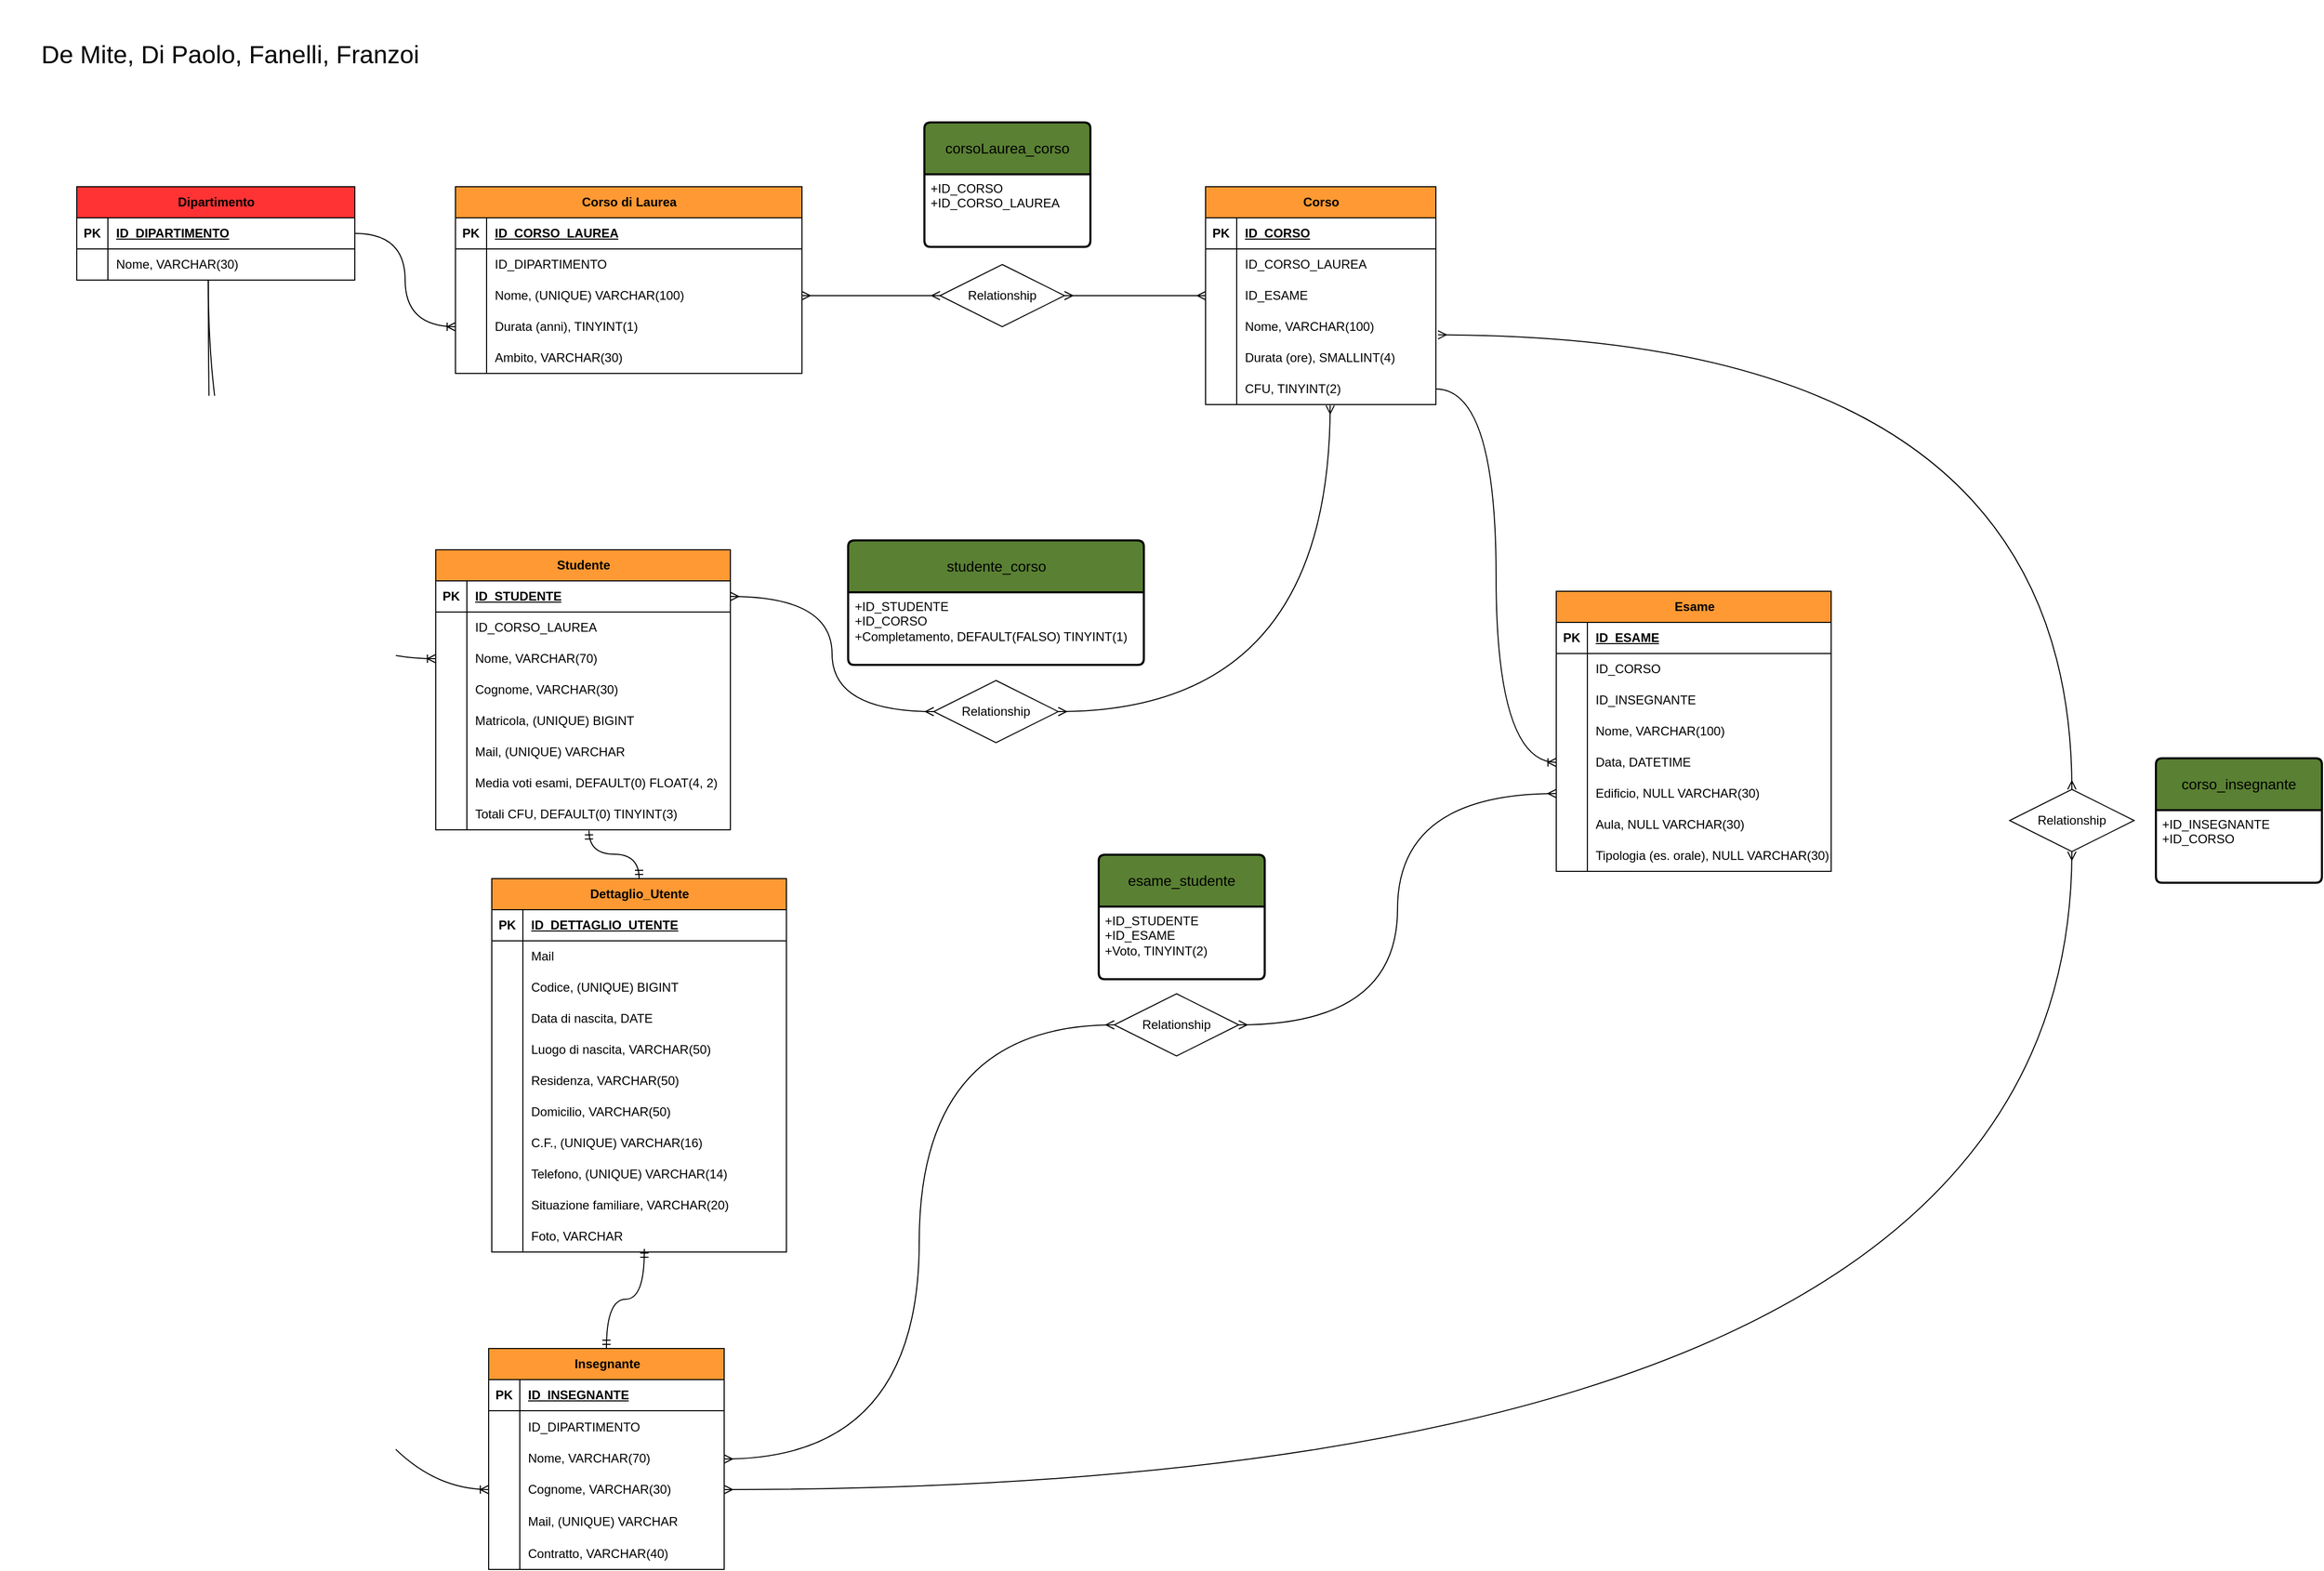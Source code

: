 <mxfile version="22.0.2" type="device">
  <diagram id="R2lEEEUBdFMjLlhIrx00" name="Page-1">
    <mxGraphModel dx="3000" dy="1774" grid="0" gridSize="10" guides="1" tooltips="1" connect="1" arrows="1" fold="1" page="1" pageScale="1" pageWidth="2336" pageHeight="1654" background="none" math="0" shadow="0" extFonts="Permanent Marker^https://fonts.googleapis.com/css?family=Permanent+Marker">
      <root>
        <mxCell id="0" />
        <mxCell id="1" parent="0" />
        <mxCell id="5KkyyA3EBXcpwaC7WnHp-1" value="Dipartimento" style="shape=table;startSize=30;container=1;collapsible=1;childLayout=tableLayout;fixedRows=1;rowLines=0;fontStyle=1;align=center;resizeLast=1;html=1;fillColor=#FF3333;" vertex="1" parent="1">
          <mxGeometry x="83" y="191" width="268" height="90" as="geometry" />
        </mxCell>
        <mxCell id="5KkyyA3EBXcpwaC7WnHp-2" value="" style="shape=tableRow;horizontal=0;startSize=0;swimlaneHead=0;swimlaneBody=0;fillColor=none;collapsible=0;dropTarget=0;points=[[0,0.5],[1,0.5]];portConstraint=eastwest;top=0;left=0;right=0;bottom=1;" vertex="1" parent="5KkyyA3EBXcpwaC7WnHp-1">
          <mxGeometry y="30" width="268" height="30" as="geometry" />
        </mxCell>
        <mxCell id="5KkyyA3EBXcpwaC7WnHp-3" value="PK" style="shape=partialRectangle;connectable=0;fillColor=none;top=0;left=0;bottom=0;right=0;fontStyle=1;overflow=hidden;whiteSpace=wrap;html=1;" vertex="1" parent="5KkyyA3EBXcpwaC7WnHp-2">
          <mxGeometry width="30" height="30" as="geometry">
            <mxRectangle width="30" height="30" as="alternateBounds" />
          </mxGeometry>
        </mxCell>
        <mxCell id="5KkyyA3EBXcpwaC7WnHp-4" value="ID_DIPARTIMENTO" style="shape=partialRectangle;connectable=0;fillColor=none;top=0;left=0;bottom=0;right=0;align=left;spacingLeft=6;fontStyle=5;overflow=hidden;whiteSpace=wrap;html=1;" vertex="1" parent="5KkyyA3EBXcpwaC7WnHp-2">
          <mxGeometry x="30" width="238" height="30" as="geometry">
            <mxRectangle width="238" height="30" as="alternateBounds" />
          </mxGeometry>
        </mxCell>
        <mxCell id="5KkyyA3EBXcpwaC7WnHp-5" value="" style="shape=tableRow;horizontal=0;startSize=0;swimlaneHead=0;swimlaneBody=0;fillColor=none;collapsible=0;dropTarget=0;points=[[0,0.5],[1,0.5]];portConstraint=eastwest;top=0;left=0;right=0;bottom=0;" vertex="1" parent="5KkyyA3EBXcpwaC7WnHp-1">
          <mxGeometry y="60" width="268" height="30" as="geometry" />
        </mxCell>
        <mxCell id="5KkyyA3EBXcpwaC7WnHp-6" value="" style="shape=partialRectangle;connectable=0;fillColor=none;top=0;left=0;bottom=0;right=0;editable=1;overflow=hidden;whiteSpace=wrap;html=1;" vertex="1" parent="5KkyyA3EBXcpwaC7WnHp-5">
          <mxGeometry width="30" height="30" as="geometry">
            <mxRectangle width="30" height="30" as="alternateBounds" />
          </mxGeometry>
        </mxCell>
        <mxCell id="5KkyyA3EBXcpwaC7WnHp-7" value="Nome, VARCHAR(30)" style="shape=partialRectangle;connectable=0;fillColor=none;top=0;left=0;bottom=0;right=0;align=left;spacingLeft=6;overflow=hidden;whiteSpace=wrap;html=1;" vertex="1" parent="5KkyyA3EBXcpwaC7WnHp-5">
          <mxGeometry x="30" width="238" height="30" as="geometry">
            <mxRectangle width="238" height="30" as="alternateBounds" />
          </mxGeometry>
        </mxCell>
        <mxCell id="5KkyyA3EBXcpwaC7WnHp-18" value="Corso di Laurea" style="shape=table;startSize=30;container=1;collapsible=1;childLayout=tableLayout;fixedRows=1;rowLines=0;fontStyle=1;align=center;resizeLast=1;html=1;fillColor=#FF9933;" vertex="1" parent="1">
          <mxGeometry x="448" y="191" width="334" height="180" as="geometry" />
        </mxCell>
        <mxCell id="5KkyyA3EBXcpwaC7WnHp-19" value="" style="shape=tableRow;horizontal=0;startSize=0;swimlaneHead=0;swimlaneBody=0;fillColor=none;collapsible=0;dropTarget=0;points=[[0,0.5],[1,0.5]];portConstraint=eastwest;top=0;left=0;right=0;bottom=1;" vertex="1" parent="5KkyyA3EBXcpwaC7WnHp-18">
          <mxGeometry y="30" width="334" height="30" as="geometry" />
        </mxCell>
        <mxCell id="5KkyyA3EBXcpwaC7WnHp-20" value="PK" style="shape=partialRectangle;connectable=0;fillColor=none;top=0;left=0;bottom=0;right=0;fontStyle=1;overflow=hidden;whiteSpace=wrap;html=1;" vertex="1" parent="5KkyyA3EBXcpwaC7WnHp-19">
          <mxGeometry width="30" height="30" as="geometry">
            <mxRectangle width="30" height="30" as="alternateBounds" />
          </mxGeometry>
        </mxCell>
        <mxCell id="5KkyyA3EBXcpwaC7WnHp-21" value="ID_CORSO_LAUREA" style="shape=partialRectangle;connectable=0;fillColor=none;top=0;left=0;bottom=0;right=0;align=left;spacingLeft=6;fontStyle=5;overflow=hidden;whiteSpace=wrap;html=1;" vertex="1" parent="5KkyyA3EBXcpwaC7WnHp-19">
          <mxGeometry x="30" width="304" height="30" as="geometry">
            <mxRectangle width="304" height="30" as="alternateBounds" />
          </mxGeometry>
        </mxCell>
        <mxCell id="5KkyyA3EBXcpwaC7WnHp-72" value="" style="shape=tableRow;horizontal=0;startSize=0;swimlaneHead=0;swimlaneBody=0;fillColor=none;collapsible=0;dropTarget=0;points=[[0,0.5],[1,0.5]];portConstraint=eastwest;top=0;left=0;right=0;bottom=0;" vertex="1" parent="5KkyyA3EBXcpwaC7WnHp-18">
          <mxGeometry y="60" width="334" height="30" as="geometry" />
        </mxCell>
        <mxCell id="5KkyyA3EBXcpwaC7WnHp-73" value="" style="shape=partialRectangle;connectable=0;fillColor=none;top=0;left=0;bottom=0;right=0;editable=1;overflow=hidden;whiteSpace=wrap;html=1;" vertex="1" parent="5KkyyA3EBXcpwaC7WnHp-72">
          <mxGeometry width="30" height="30" as="geometry">
            <mxRectangle width="30" height="30" as="alternateBounds" />
          </mxGeometry>
        </mxCell>
        <mxCell id="5KkyyA3EBXcpwaC7WnHp-74" value="ID_DIPARTIMENTO" style="shape=partialRectangle;connectable=0;fillColor=none;top=0;left=0;bottom=0;right=0;align=left;spacingLeft=6;overflow=hidden;whiteSpace=wrap;html=1;" vertex="1" parent="5KkyyA3EBXcpwaC7WnHp-72">
          <mxGeometry x="30" width="304" height="30" as="geometry">
            <mxRectangle width="304" height="30" as="alternateBounds" />
          </mxGeometry>
        </mxCell>
        <mxCell id="5KkyyA3EBXcpwaC7WnHp-22" value="" style="shape=tableRow;horizontal=0;startSize=0;swimlaneHead=0;swimlaneBody=0;fillColor=none;collapsible=0;dropTarget=0;points=[[0,0.5],[1,0.5]];portConstraint=eastwest;top=0;left=0;right=0;bottom=0;" vertex="1" parent="5KkyyA3EBXcpwaC7WnHp-18">
          <mxGeometry y="90" width="334" height="30" as="geometry" />
        </mxCell>
        <mxCell id="5KkyyA3EBXcpwaC7WnHp-23" value="" style="shape=partialRectangle;connectable=0;fillColor=none;top=0;left=0;bottom=0;right=0;editable=1;overflow=hidden;whiteSpace=wrap;html=1;" vertex="1" parent="5KkyyA3EBXcpwaC7WnHp-22">
          <mxGeometry width="30" height="30" as="geometry">
            <mxRectangle width="30" height="30" as="alternateBounds" />
          </mxGeometry>
        </mxCell>
        <mxCell id="5KkyyA3EBXcpwaC7WnHp-24" value="Nome, (UNIQUE) VARCHAR(100)" style="shape=partialRectangle;connectable=0;fillColor=none;top=0;left=0;bottom=0;right=0;align=left;spacingLeft=6;overflow=hidden;whiteSpace=wrap;html=1;" vertex="1" parent="5KkyyA3EBXcpwaC7WnHp-22">
          <mxGeometry x="30" width="304" height="30" as="geometry">
            <mxRectangle width="304" height="30" as="alternateBounds" />
          </mxGeometry>
        </mxCell>
        <mxCell id="5KkyyA3EBXcpwaC7WnHp-25" value="" style="shape=tableRow;horizontal=0;startSize=0;swimlaneHead=0;swimlaneBody=0;fillColor=none;collapsible=0;dropTarget=0;points=[[0,0.5],[1,0.5]];portConstraint=eastwest;top=0;left=0;right=0;bottom=0;" vertex="1" parent="5KkyyA3EBXcpwaC7WnHp-18">
          <mxGeometry y="120" width="334" height="30" as="geometry" />
        </mxCell>
        <mxCell id="5KkyyA3EBXcpwaC7WnHp-26" value="" style="shape=partialRectangle;connectable=0;fillColor=none;top=0;left=0;bottom=0;right=0;editable=1;overflow=hidden;whiteSpace=wrap;html=1;" vertex="1" parent="5KkyyA3EBXcpwaC7WnHp-25">
          <mxGeometry width="30" height="30" as="geometry">
            <mxRectangle width="30" height="30" as="alternateBounds" />
          </mxGeometry>
        </mxCell>
        <mxCell id="5KkyyA3EBXcpwaC7WnHp-27" value="Durata (anni), TINYINT(1)" style="shape=partialRectangle;connectable=0;fillColor=none;top=0;left=0;bottom=0;right=0;align=left;spacingLeft=6;overflow=hidden;whiteSpace=wrap;html=1;" vertex="1" parent="5KkyyA3EBXcpwaC7WnHp-25">
          <mxGeometry x="30" width="304" height="30" as="geometry">
            <mxRectangle width="304" height="30" as="alternateBounds" />
          </mxGeometry>
        </mxCell>
        <mxCell id="5KkyyA3EBXcpwaC7WnHp-28" value="" style="shape=tableRow;horizontal=0;startSize=0;swimlaneHead=0;swimlaneBody=0;fillColor=none;collapsible=0;dropTarget=0;points=[[0,0.5],[1,0.5]];portConstraint=eastwest;top=0;left=0;right=0;bottom=0;" vertex="1" parent="5KkyyA3EBXcpwaC7WnHp-18">
          <mxGeometry y="150" width="334" height="30" as="geometry" />
        </mxCell>
        <mxCell id="5KkyyA3EBXcpwaC7WnHp-29" value="" style="shape=partialRectangle;connectable=0;fillColor=none;top=0;left=0;bottom=0;right=0;editable=1;overflow=hidden;whiteSpace=wrap;html=1;" vertex="1" parent="5KkyyA3EBXcpwaC7WnHp-28">
          <mxGeometry width="30" height="30" as="geometry">
            <mxRectangle width="30" height="30" as="alternateBounds" />
          </mxGeometry>
        </mxCell>
        <mxCell id="5KkyyA3EBXcpwaC7WnHp-30" value="Ambito, VARCHAR(30)" style="shape=partialRectangle;connectable=0;fillColor=none;top=0;left=0;bottom=0;right=0;align=left;spacingLeft=6;overflow=hidden;whiteSpace=wrap;html=1;" vertex="1" parent="5KkyyA3EBXcpwaC7WnHp-28">
          <mxGeometry x="30" width="304" height="30" as="geometry">
            <mxRectangle width="304" height="30" as="alternateBounds" />
          </mxGeometry>
        </mxCell>
        <mxCell id="5KkyyA3EBXcpwaC7WnHp-31" value="Corso" style="shape=table;startSize=30;container=1;collapsible=1;childLayout=tableLayout;fixedRows=1;rowLines=0;fontStyle=1;align=center;resizeLast=1;html=1;fillColor=#FF9933;" vertex="1" parent="1">
          <mxGeometry x="1171" y="191" width="222" height="210" as="geometry" />
        </mxCell>
        <mxCell id="5KkyyA3EBXcpwaC7WnHp-32" value="" style="shape=tableRow;horizontal=0;startSize=0;swimlaneHead=0;swimlaneBody=0;fillColor=none;collapsible=0;dropTarget=0;points=[[0,0.5],[1,0.5]];portConstraint=eastwest;top=0;left=0;right=0;bottom=1;" vertex="1" parent="5KkyyA3EBXcpwaC7WnHp-31">
          <mxGeometry y="30" width="222" height="30" as="geometry" />
        </mxCell>
        <mxCell id="5KkyyA3EBXcpwaC7WnHp-33" value="PK" style="shape=partialRectangle;connectable=0;fillColor=none;top=0;left=0;bottom=0;right=0;fontStyle=1;overflow=hidden;whiteSpace=wrap;html=1;" vertex="1" parent="5KkyyA3EBXcpwaC7WnHp-32">
          <mxGeometry width="30" height="30" as="geometry">
            <mxRectangle width="30" height="30" as="alternateBounds" />
          </mxGeometry>
        </mxCell>
        <mxCell id="5KkyyA3EBXcpwaC7WnHp-34" value="ID_CORSO" style="shape=partialRectangle;connectable=0;fillColor=none;top=0;left=0;bottom=0;right=0;align=left;spacingLeft=6;fontStyle=5;overflow=hidden;whiteSpace=wrap;html=1;" vertex="1" parent="5KkyyA3EBXcpwaC7WnHp-32">
          <mxGeometry x="30" width="192" height="30" as="geometry">
            <mxRectangle width="192" height="30" as="alternateBounds" />
          </mxGeometry>
        </mxCell>
        <mxCell id="5KkyyA3EBXcpwaC7WnHp-69" value="" style="shape=tableRow;horizontal=0;startSize=0;swimlaneHead=0;swimlaneBody=0;fillColor=none;collapsible=0;dropTarget=0;points=[[0,0.5],[1,0.5]];portConstraint=eastwest;top=0;left=0;right=0;bottom=0;" vertex="1" parent="5KkyyA3EBXcpwaC7WnHp-31">
          <mxGeometry y="60" width="222" height="30" as="geometry" />
        </mxCell>
        <mxCell id="5KkyyA3EBXcpwaC7WnHp-70" value="" style="shape=partialRectangle;connectable=0;fillColor=none;top=0;left=0;bottom=0;right=0;editable=1;overflow=hidden;whiteSpace=wrap;html=1;" vertex="1" parent="5KkyyA3EBXcpwaC7WnHp-69">
          <mxGeometry width="30" height="30" as="geometry">
            <mxRectangle width="30" height="30" as="alternateBounds" />
          </mxGeometry>
        </mxCell>
        <mxCell id="5KkyyA3EBXcpwaC7WnHp-71" value="ID_CORSO_LAUREA" style="shape=partialRectangle;connectable=0;fillColor=none;top=0;left=0;bottom=0;right=0;align=left;spacingLeft=6;overflow=hidden;whiteSpace=wrap;html=1;" vertex="1" parent="5KkyyA3EBXcpwaC7WnHp-69">
          <mxGeometry x="30" width="192" height="30" as="geometry">
            <mxRectangle width="192" height="30" as="alternateBounds" />
          </mxGeometry>
        </mxCell>
        <mxCell id="5KkyyA3EBXcpwaC7WnHp-75" value="" style="shape=tableRow;horizontal=0;startSize=0;swimlaneHead=0;swimlaneBody=0;fillColor=none;collapsible=0;dropTarget=0;points=[[0,0.5],[1,0.5]];portConstraint=eastwest;top=0;left=0;right=0;bottom=0;" vertex="1" parent="5KkyyA3EBXcpwaC7WnHp-31">
          <mxGeometry y="90" width="222" height="30" as="geometry" />
        </mxCell>
        <mxCell id="5KkyyA3EBXcpwaC7WnHp-76" value="" style="shape=partialRectangle;connectable=0;fillColor=none;top=0;left=0;bottom=0;right=0;editable=1;overflow=hidden;whiteSpace=wrap;html=1;" vertex="1" parent="5KkyyA3EBXcpwaC7WnHp-75">
          <mxGeometry width="30" height="30" as="geometry">
            <mxRectangle width="30" height="30" as="alternateBounds" />
          </mxGeometry>
        </mxCell>
        <mxCell id="5KkyyA3EBXcpwaC7WnHp-77" value="ID_ESAME" style="shape=partialRectangle;connectable=0;fillColor=none;top=0;left=0;bottom=0;right=0;align=left;spacingLeft=6;overflow=hidden;whiteSpace=wrap;html=1;" vertex="1" parent="5KkyyA3EBXcpwaC7WnHp-75">
          <mxGeometry x="30" width="192" height="30" as="geometry">
            <mxRectangle width="192" height="30" as="alternateBounds" />
          </mxGeometry>
        </mxCell>
        <mxCell id="5KkyyA3EBXcpwaC7WnHp-35" value="" style="shape=tableRow;horizontal=0;startSize=0;swimlaneHead=0;swimlaneBody=0;fillColor=none;collapsible=0;dropTarget=0;points=[[0,0.5],[1,0.5]];portConstraint=eastwest;top=0;left=0;right=0;bottom=0;" vertex="1" parent="5KkyyA3EBXcpwaC7WnHp-31">
          <mxGeometry y="120" width="222" height="30" as="geometry" />
        </mxCell>
        <mxCell id="5KkyyA3EBXcpwaC7WnHp-36" value="" style="shape=partialRectangle;connectable=0;fillColor=none;top=0;left=0;bottom=0;right=0;editable=1;overflow=hidden;whiteSpace=wrap;html=1;" vertex="1" parent="5KkyyA3EBXcpwaC7WnHp-35">
          <mxGeometry width="30" height="30" as="geometry">
            <mxRectangle width="30" height="30" as="alternateBounds" />
          </mxGeometry>
        </mxCell>
        <mxCell id="5KkyyA3EBXcpwaC7WnHp-37" value="Nome, VARCHAR(100)" style="shape=partialRectangle;connectable=0;fillColor=none;top=0;left=0;bottom=0;right=0;align=left;spacingLeft=6;overflow=hidden;whiteSpace=wrap;html=1;" vertex="1" parent="5KkyyA3EBXcpwaC7WnHp-35">
          <mxGeometry x="30" width="192" height="30" as="geometry">
            <mxRectangle width="192" height="30" as="alternateBounds" />
          </mxGeometry>
        </mxCell>
        <mxCell id="5KkyyA3EBXcpwaC7WnHp-38" value="" style="shape=tableRow;horizontal=0;startSize=0;swimlaneHead=0;swimlaneBody=0;fillColor=none;collapsible=0;dropTarget=0;points=[[0,0.5],[1,0.5]];portConstraint=eastwest;top=0;left=0;right=0;bottom=0;" vertex="1" parent="5KkyyA3EBXcpwaC7WnHp-31">
          <mxGeometry y="150" width="222" height="30" as="geometry" />
        </mxCell>
        <mxCell id="5KkyyA3EBXcpwaC7WnHp-39" value="" style="shape=partialRectangle;connectable=0;fillColor=none;top=0;left=0;bottom=0;right=0;editable=1;overflow=hidden;whiteSpace=wrap;html=1;" vertex="1" parent="5KkyyA3EBXcpwaC7WnHp-38">
          <mxGeometry width="30" height="30" as="geometry">
            <mxRectangle width="30" height="30" as="alternateBounds" />
          </mxGeometry>
        </mxCell>
        <mxCell id="5KkyyA3EBXcpwaC7WnHp-40" value="Durata (ore), SMALLINT(4)" style="shape=partialRectangle;connectable=0;fillColor=none;top=0;left=0;bottom=0;right=0;align=left;spacingLeft=6;overflow=hidden;whiteSpace=wrap;html=1;" vertex="1" parent="5KkyyA3EBXcpwaC7WnHp-38">
          <mxGeometry x="30" width="192" height="30" as="geometry">
            <mxRectangle width="192" height="30" as="alternateBounds" />
          </mxGeometry>
        </mxCell>
        <mxCell id="5KkyyA3EBXcpwaC7WnHp-41" value="" style="shape=tableRow;horizontal=0;startSize=0;swimlaneHead=0;swimlaneBody=0;fillColor=none;collapsible=0;dropTarget=0;points=[[0,0.5],[1,0.5]];portConstraint=eastwest;top=0;left=0;right=0;bottom=0;" vertex="1" parent="5KkyyA3EBXcpwaC7WnHp-31">
          <mxGeometry y="180" width="222" height="30" as="geometry" />
        </mxCell>
        <mxCell id="5KkyyA3EBXcpwaC7WnHp-42" value="" style="shape=partialRectangle;connectable=0;fillColor=none;top=0;left=0;bottom=0;right=0;editable=1;overflow=hidden;whiteSpace=wrap;html=1;" vertex="1" parent="5KkyyA3EBXcpwaC7WnHp-41">
          <mxGeometry width="30" height="30" as="geometry">
            <mxRectangle width="30" height="30" as="alternateBounds" />
          </mxGeometry>
        </mxCell>
        <mxCell id="5KkyyA3EBXcpwaC7WnHp-43" value="CFU, TINYINT(2)" style="shape=partialRectangle;connectable=0;fillColor=none;top=0;left=0;bottom=0;right=0;align=left;spacingLeft=6;overflow=hidden;whiteSpace=wrap;html=1;" vertex="1" parent="5KkyyA3EBXcpwaC7WnHp-41">
          <mxGeometry x="30" width="192" height="30" as="geometry">
            <mxRectangle width="192" height="30" as="alternateBounds" />
          </mxGeometry>
        </mxCell>
        <mxCell id="5KkyyA3EBXcpwaC7WnHp-197" value="" style="edgeStyle=orthogonalEdgeStyle;fontSize=12;html=1;endArrow=ERoneToMany;rounded=0;exitX=1;exitY=0.5;exitDx=0;exitDy=0;entryX=0;entryY=0.5;entryDx=0;entryDy=0;curved=1;" edge="1" parent="1" source="5KkyyA3EBXcpwaC7WnHp-2" target="5KkyyA3EBXcpwaC7WnHp-25">
          <mxGeometry width="100" height="100" relative="1" as="geometry">
            <mxPoint x="880" y="399" as="sourcePoint" />
            <mxPoint x="980" y="299" as="targetPoint" />
          </mxGeometry>
        </mxCell>
        <mxCell id="5KkyyA3EBXcpwaC7WnHp-199" value="" style="edgeStyle=orthogonalEdgeStyle;fontSize=12;html=1;endArrow=ERoneToMany;rounded=0;entryX=0;entryY=0.5;entryDx=0;entryDy=0;exitX=1;exitY=0.5;exitDx=0;exitDy=0;curved=1;" edge="1" parent="1" source="5KkyyA3EBXcpwaC7WnHp-41" target="5KkyyA3EBXcpwaC7WnHp-153">
          <mxGeometry width="100" height="100" relative="1" as="geometry">
            <mxPoint x="1074" y="503" as="sourcePoint" />
            <mxPoint x="1074" y="328" as="targetPoint" />
          </mxGeometry>
        </mxCell>
        <mxCell id="5KkyyA3EBXcpwaC7WnHp-201" value="" style="fontSize=12;html=1;endArrow=ERoneToMany;rounded=0;exitX=0.473;exitY=1.01;exitDx=0;exitDy=0;exitPerimeter=0;entryX=0;entryY=0.5;entryDx=0;entryDy=0;edgeStyle=orthogonalEdgeStyle;curved=1;" edge="1" parent="1" source="5KkyyA3EBXcpwaC7WnHp-5" target="5KkyyA3EBXcpwaC7WnHp-125">
          <mxGeometry width="100" height="100" relative="1" as="geometry">
            <mxPoint x="285" y="509" as="sourcePoint" />
            <mxPoint x="385" y="409" as="targetPoint" />
          </mxGeometry>
        </mxCell>
        <mxCell id="5KkyyA3EBXcpwaC7WnHp-202" value="" style="edgeStyle=orthogonalEdgeStyle;fontSize=12;html=1;endArrow=ERoneToMany;rounded=0;entryX=0;entryY=0.5;entryDx=0;entryDy=0;curved=1;exitX=0.473;exitY=1.01;exitDx=0;exitDy=0;exitPerimeter=0;" edge="1" parent="1" source="5KkyyA3EBXcpwaC7WnHp-5" target="5KkyyA3EBXcpwaC7WnHp-178">
          <mxGeometry width="100" height="100" relative="1" as="geometry">
            <mxPoint x="160" y="345" as="sourcePoint" />
            <mxPoint x="510" y="493" as="targetPoint" />
          </mxGeometry>
        </mxCell>
        <mxCell id="5KkyyA3EBXcpwaC7WnHp-240" value="" style="edgeStyle=orthogonalEdgeStyle;fontSize=12;html=1;endArrow=ERmany;startArrow=ERmany;rounded=0;curved=1;entryX=1.009;entryY=0.76;entryDx=0;entryDy=0;entryPerimeter=0;exitX=0.5;exitY=0;exitDx=0;exitDy=0;" edge="1" parent="1" source="5KkyyA3EBXcpwaC7WnHp-287" target="5KkyyA3EBXcpwaC7WnHp-35">
          <mxGeometry width="100" height="100" relative="1" as="geometry">
            <mxPoint x="2007" y="765" as="sourcePoint" />
            <mxPoint x="187" y="373" as="targetPoint" />
          </mxGeometry>
        </mxCell>
        <mxCell id="5KkyyA3EBXcpwaC7WnHp-265" value="corsoLaurea_corso" style="swimlane;childLayout=stackLayout;horizontal=1;startSize=50;horizontalStack=0;rounded=1;fontSize=14;fontStyle=0;strokeWidth=2;resizeParent=0;resizeLast=1;shadow=0;dashed=0;align=center;arcSize=4;whiteSpace=wrap;html=1;fillColor=#5A8033;" vertex="1" parent="1">
          <mxGeometry x="900" y="129" width="160" height="120" as="geometry" />
        </mxCell>
        <mxCell id="5KkyyA3EBXcpwaC7WnHp-266" value="+ID_CORSO&lt;br&gt;+ID_CORSO_LAUREA" style="align=left;strokeColor=none;fillColor=none;spacingLeft=4;fontSize=12;verticalAlign=top;resizable=0;rotatable=0;part=1;html=1;" vertex="1" parent="5KkyyA3EBXcpwaC7WnHp-265">
          <mxGeometry y="50" width="160" height="70" as="geometry" />
        </mxCell>
        <mxCell id="5KkyyA3EBXcpwaC7WnHp-268" value="" style="edgeStyle=orthogonalEdgeStyle;fontSize=12;html=1;endArrow=ERmany;startArrow=ERmany;rounded=0;curved=1;entryX=0;entryY=0.5;entryDx=0;entryDy=0;exitX=1;exitY=0.5;exitDx=0;exitDy=0;" edge="1" parent="1" source="5KkyyA3EBXcpwaC7WnHp-267" target="5KkyyA3EBXcpwaC7WnHp-75">
          <mxGeometry width="100" height="100" relative="1" as="geometry">
            <mxPoint x="862" y="443" as="sourcePoint" />
            <mxPoint x="962" y="343" as="targetPoint" />
          </mxGeometry>
        </mxCell>
        <mxCell id="5KkyyA3EBXcpwaC7WnHp-269" value="" style="edgeStyle=orthogonalEdgeStyle;fontSize=12;html=1;endArrow=ERmany;startArrow=ERmany;rounded=0;curved=1;entryX=0;entryY=0.5;entryDx=0;entryDy=0;exitX=1;exitY=0.5;exitDx=0;exitDy=0;" edge="1" parent="1" source="5KkyyA3EBXcpwaC7WnHp-22" target="5KkyyA3EBXcpwaC7WnHp-267">
          <mxGeometry width="100" height="100" relative="1" as="geometry">
            <mxPoint x="758" y="299" as="sourcePoint" />
            <mxPoint x="1023" y="238" as="targetPoint" />
          </mxGeometry>
        </mxCell>
        <mxCell id="5KkyyA3EBXcpwaC7WnHp-267" value="Relationship" style="shape=rhombus;perimeter=rhombusPerimeter;whiteSpace=wrap;html=1;align=center;" vertex="1" parent="1">
          <mxGeometry x="915" y="266" width="120" height="60" as="geometry" />
        </mxCell>
        <mxCell id="5KkyyA3EBXcpwaC7WnHp-270" value="studente_corso" style="swimlane;childLayout=stackLayout;horizontal=1;startSize=50;horizontalStack=0;rounded=1;fontSize=14;fontStyle=0;strokeWidth=2;resizeParent=0;resizeLast=1;shadow=0;dashed=0;align=center;arcSize=4;whiteSpace=wrap;html=1;fillColor=#5A8033;" vertex="1" parent="1">
          <mxGeometry x="826.5" y="532" width="285" height="120" as="geometry" />
        </mxCell>
        <mxCell id="5KkyyA3EBXcpwaC7WnHp-271" value="+ID_STUDENTE&lt;br&gt;+ID_CORSO&lt;br&gt;+Completamento, DEFAULT(FALSO) TINYINT(1)" style="align=left;strokeColor=none;fillColor=none;spacingLeft=4;fontSize=12;verticalAlign=top;resizable=0;rotatable=0;part=1;html=1;" vertex="1" parent="5KkyyA3EBXcpwaC7WnHp-270">
          <mxGeometry y="50" width="285" height="70" as="geometry" />
        </mxCell>
        <mxCell id="5KkyyA3EBXcpwaC7WnHp-272" value="Relationship" style="shape=rhombus;perimeter=rhombusPerimeter;whiteSpace=wrap;html=1;align=center;" vertex="1" parent="1">
          <mxGeometry x="909" y="667" width="120" height="60" as="geometry" />
        </mxCell>
        <mxCell id="5KkyyA3EBXcpwaC7WnHp-274" value="" style="edgeStyle=orthogonalEdgeStyle;fontSize=12;html=1;endArrow=ERmany;startArrow=ERmany;rounded=0;curved=1;entryX=0.541;entryY=1.027;entryDx=0;entryDy=0;entryPerimeter=0;exitX=1;exitY=0.5;exitDx=0;exitDy=0;" edge="1" parent="1" source="5KkyyA3EBXcpwaC7WnHp-272" target="5KkyyA3EBXcpwaC7WnHp-41">
          <mxGeometry width="100" height="100" relative="1" as="geometry">
            <mxPoint x="1090" y="504" as="sourcePoint" />
            <mxPoint x="1190" y="404" as="targetPoint" />
          </mxGeometry>
        </mxCell>
        <mxCell id="5KkyyA3EBXcpwaC7WnHp-146" value="Esame" style="shape=table;startSize=30;container=1;collapsible=1;childLayout=tableLayout;fixedRows=1;rowLines=0;fontStyle=1;align=center;resizeLast=1;html=1;fillColor=#FF9933;" vertex="1" parent="1">
          <mxGeometry x="1509" y="581" width="265" height="270" as="geometry" />
        </mxCell>
        <mxCell id="5KkyyA3EBXcpwaC7WnHp-147" value="" style="shape=tableRow;horizontal=0;startSize=0;swimlaneHead=0;swimlaneBody=0;fillColor=none;collapsible=0;dropTarget=0;points=[[0,0.5],[1,0.5]];portConstraint=eastwest;top=0;left=0;right=0;bottom=1;" vertex="1" parent="5KkyyA3EBXcpwaC7WnHp-146">
          <mxGeometry y="30" width="265" height="30" as="geometry" />
        </mxCell>
        <mxCell id="5KkyyA3EBXcpwaC7WnHp-148" value="PK" style="shape=partialRectangle;connectable=0;fillColor=none;top=0;left=0;bottom=0;right=0;fontStyle=1;overflow=hidden;whiteSpace=wrap;html=1;" vertex="1" parent="5KkyyA3EBXcpwaC7WnHp-147">
          <mxGeometry width="30" height="30" as="geometry">
            <mxRectangle width="30" height="30" as="alternateBounds" />
          </mxGeometry>
        </mxCell>
        <mxCell id="5KkyyA3EBXcpwaC7WnHp-149" value="ID_ESAME" style="shape=partialRectangle;connectable=0;fillColor=none;top=0;left=0;bottom=0;right=0;align=left;spacingLeft=6;fontStyle=5;overflow=hidden;whiteSpace=wrap;html=1;" vertex="1" parent="5KkyyA3EBXcpwaC7WnHp-147">
          <mxGeometry x="30" width="235" height="30" as="geometry">
            <mxRectangle width="235" height="30" as="alternateBounds" />
          </mxGeometry>
        </mxCell>
        <mxCell id="5KkyyA3EBXcpwaC7WnHp-159" value="" style="shape=tableRow;horizontal=0;startSize=0;swimlaneHead=0;swimlaneBody=0;fillColor=none;collapsible=0;dropTarget=0;points=[[0,0.5],[1,0.5]];portConstraint=eastwest;top=0;left=0;right=0;bottom=0;" vertex="1" parent="5KkyyA3EBXcpwaC7WnHp-146">
          <mxGeometry y="60" width="265" height="30" as="geometry" />
        </mxCell>
        <mxCell id="5KkyyA3EBXcpwaC7WnHp-160" value="" style="shape=partialRectangle;connectable=0;fillColor=none;top=0;left=0;bottom=0;right=0;editable=1;overflow=hidden;whiteSpace=wrap;html=1;" vertex="1" parent="5KkyyA3EBXcpwaC7WnHp-159">
          <mxGeometry width="30" height="30" as="geometry">
            <mxRectangle width="30" height="30" as="alternateBounds" />
          </mxGeometry>
        </mxCell>
        <mxCell id="5KkyyA3EBXcpwaC7WnHp-161" value="ID_CORSO" style="shape=partialRectangle;connectable=0;fillColor=none;top=0;left=0;bottom=0;right=0;align=left;spacingLeft=6;overflow=hidden;whiteSpace=wrap;html=1;" vertex="1" parent="5KkyyA3EBXcpwaC7WnHp-159">
          <mxGeometry x="30" width="235" height="30" as="geometry">
            <mxRectangle width="235" height="30" as="alternateBounds" />
          </mxGeometry>
        </mxCell>
        <mxCell id="5KkyyA3EBXcpwaC7WnHp-233" value="" style="shape=tableRow;horizontal=0;startSize=0;swimlaneHead=0;swimlaneBody=0;fillColor=none;collapsible=0;dropTarget=0;points=[[0,0.5],[1,0.5]];portConstraint=eastwest;top=0;left=0;right=0;bottom=0;" vertex="1" parent="5KkyyA3EBXcpwaC7WnHp-146">
          <mxGeometry y="90" width="265" height="30" as="geometry" />
        </mxCell>
        <mxCell id="5KkyyA3EBXcpwaC7WnHp-234" value="" style="shape=partialRectangle;connectable=0;fillColor=none;top=0;left=0;bottom=0;right=0;editable=1;overflow=hidden;whiteSpace=wrap;html=1;" vertex="1" parent="5KkyyA3EBXcpwaC7WnHp-233">
          <mxGeometry width="30" height="30" as="geometry">
            <mxRectangle width="30" height="30" as="alternateBounds" />
          </mxGeometry>
        </mxCell>
        <mxCell id="5KkyyA3EBXcpwaC7WnHp-235" value="ID_INSEGNANTE" style="shape=partialRectangle;connectable=0;fillColor=none;top=0;left=0;bottom=0;right=0;align=left;spacingLeft=6;overflow=hidden;whiteSpace=wrap;html=1;" vertex="1" parent="5KkyyA3EBXcpwaC7WnHp-233">
          <mxGeometry x="30" width="235" height="30" as="geometry">
            <mxRectangle width="235" height="30" as="alternateBounds" />
          </mxGeometry>
        </mxCell>
        <mxCell id="5KkyyA3EBXcpwaC7WnHp-150" value="" style="shape=tableRow;horizontal=0;startSize=0;swimlaneHead=0;swimlaneBody=0;fillColor=none;collapsible=0;dropTarget=0;points=[[0,0.5],[1,0.5]];portConstraint=eastwest;top=0;left=0;right=0;bottom=0;" vertex="1" parent="5KkyyA3EBXcpwaC7WnHp-146">
          <mxGeometry y="120" width="265" height="30" as="geometry" />
        </mxCell>
        <mxCell id="5KkyyA3EBXcpwaC7WnHp-151" value="" style="shape=partialRectangle;connectable=0;fillColor=none;top=0;left=0;bottom=0;right=0;editable=1;overflow=hidden;whiteSpace=wrap;html=1;" vertex="1" parent="5KkyyA3EBXcpwaC7WnHp-150">
          <mxGeometry width="30" height="30" as="geometry">
            <mxRectangle width="30" height="30" as="alternateBounds" />
          </mxGeometry>
        </mxCell>
        <mxCell id="5KkyyA3EBXcpwaC7WnHp-152" value="Nome, VARCHAR(100)" style="shape=partialRectangle;connectable=0;fillColor=none;top=0;left=0;bottom=0;right=0;align=left;spacingLeft=6;overflow=hidden;whiteSpace=wrap;html=1;" vertex="1" parent="5KkyyA3EBXcpwaC7WnHp-150">
          <mxGeometry x="30" width="235" height="30" as="geometry">
            <mxRectangle width="235" height="30" as="alternateBounds" />
          </mxGeometry>
        </mxCell>
        <mxCell id="5KkyyA3EBXcpwaC7WnHp-153" value="" style="shape=tableRow;horizontal=0;startSize=0;swimlaneHead=0;swimlaneBody=0;fillColor=none;collapsible=0;dropTarget=0;points=[[0,0.5],[1,0.5]];portConstraint=eastwest;top=0;left=0;right=0;bottom=0;" vertex="1" parent="5KkyyA3EBXcpwaC7WnHp-146">
          <mxGeometry y="150" width="265" height="30" as="geometry" />
        </mxCell>
        <mxCell id="5KkyyA3EBXcpwaC7WnHp-154" value="" style="shape=partialRectangle;connectable=0;fillColor=none;top=0;left=0;bottom=0;right=0;editable=1;overflow=hidden;whiteSpace=wrap;html=1;" vertex="1" parent="5KkyyA3EBXcpwaC7WnHp-153">
          <mxGeometry width="30" height="30" as="geometry">
            <mxRectangle width="30" height="30" as="alternateBounds" />
          </mxGeometry>
        </mxCell>
        <mxCell id="5KkyyA3EBXcpwaC7WnHp-155" value="Data, DATETIME" style="shape=partialRectangle;connectable=0;fillColor=none;top=0;left=0;bottom=0;right=0;align=left;spacingLeft=6;overflow=hidden;whiteSpace=wrap;html=1;" vertex="1" parent="5KkyyA3EBXcpwaC7WnHp-153">
          <mxGeometry x="30" width="235" height="30" as="geometry">
            <mxRectangle width="235" height="30" as="alternateBounds" />
          </mxGeometry>
        </mxCell>
        <mxCell id="5KkyyA3EBXcpwaC7WnHp-156" value="" style="shape=tableRow;horizontal=0;startSize=0;swimlaneHead=0;swimlaneBody=0;fillColor=none;collapsible=0;dropTarget=0;points=[[0,0.5],[1,0.5]];portConstraint=eastwest;top=0;left=0;right=0;bottom=0;" vertex="1" parent="5KkyyA3EBXcpwaC7WnHp-146">
          <mxGeometry y="180" width="265" height="30" as="geometry" />
        </mxCell>
        <mxCell id="5KkyyA3EBXcpwaC7WnHp-157" value="" style="shape=partialRectangle;connectable=0;fillColor=none;top=0;left=0;bottom=0;right=0;editable=1;overflow=hidden;whiteSpace=wrap;html=1;" vertex="1" parent="5KkyyA3EBXcpwaC7WnHp-156">
          <mxGeometry width="30" height="30" as="geometry">
            <mxRectangle width="30" height="30" as="alternateBounds" />
          </mxGeometry>
        </mxCell>
        <mxCell id="5KkyyA3EBXcpwaC7WnHp-158" value="Edificio, NULL VARCHAR(30)" style="shape=partialRectangle;connectable=0;fillColor=none;top=0;left=0;bottom=0;right=0;align=left;spacingLeft=6;overflow=hidden;whiteSpace=wrap;html=1;" vertex="1" parent="5KkyyA3EBXcpwaC7WnHp-156">
          <mxGeometry x="30" width="235" height="30" as="geometry">
            <mxRectangle width="235" height="30" as="alternateBounds" />
          </mxGeometry>
        </mxCell>
        <mxCell id="5KkyyA3EBXcpwaC7WnHp-252" value="" style="shape=tableRow;horizontal=0;startSize=0;swimlaneHead=0;swimlaneBody=0;fillColor=none;collapsible=0;dropTarget=0;points=[[0,0.5],[1,0.5]];portConstraint=eastwest;top=0;left=0;right=0;bottom=0;" vertex="1" parent="5KkyyA3EBXcpwaC7WnHp-146">
          <mxGeometry y="210" width="265" height="30" as="geometry" />
        </mxCell>
        <mxCell id="5KkyyA3EBXcpwaC7WnHp-253" value="" style="shape=partialRectangle;connectable=0;fillColor=none;top=0;left=0;bottom=0;right=0;editable=1;overflow=hidden;whiteSpace=wrap;html=1;" vertex="1" parent="5KkyyA3EBXcpwaC7WnHp-252">
          <mxGeometry width="30" height="30" as="geometry">
            <mxRectangle width="30" height="30" as="alternateBounds" />
          </mxGeometry>
        </mxCell>
        <mxCell id="5KkyyA3EBXcpwaC7WnHp-254" value="Aula, NULL VARCHAR(30)" style="shape=partialRectangle;connectable=0;fillColor=none;top=0;left=0;bottom=0;right=0;align=left;spacingLeft=6;overflow=hidden;whiteSpace=wrap;html=1;" vertex="1" parent="5KkyyA3EBXcpwaC7WnHp-252">
          <mxGeometry x="30" width="235" height="30" as="geometry">
            <mxRectangle width="235" height="30" as="alternateBounds" />
          </mxGeometry>
        </mxCell>
        <mxCell id="5KkyyA3EBXcpwaC7WnHp-162" value="" style="shape=tableRow;horizontal=0;startSize=0;swimlaneHead=0;swimlaneBody=0;fillColor=none;collapsible=0;dropTarget=0;points=[[0,0.5],[1,0.5]];portConstraint=eastwest;top=0;left=0;right=0;bottom=0;" vertex="1" parent="5KkyyA3EBXcpwaC7WnHp-146">
          <mxGeometry y="240" width="265" height="30" as="geometry" />
        </mxCell>
        <mxCell id="5KkyyA3EBXcpwaC7WnHp-163" value="" style="shape=partialRectangle;connectable=0;fillColor=none;top=0;left=0;bottom=0;right=0;editable=1;overflow=hidden;whiteSpace=wrap;html=1;" vertex="1" parent="5KkyyA3EBXcpwaC7WnHp-162">
          <mxGeometry width="30" height="30" as="geometry">
            <mxRectangle width="30" height="30" as="alternateBounds" />
          </mxGeometry>
        </mxCell>
        <mxCell id="5KkyyA3EBXcpwaC7WnHp-164" value="Tipologia (es. orale), NULL VARCHAR(30)" style="shape=partialRectangle;connectable=0;fillColor=none;top=0;left=0;bottom=0;right=0;align=left;spacingLeft=6;overflow=hidden;whiteSpace=wrap;html=1;" vertex="1" parent="5KkyyA3EBXcpwaC7WnHp-162">
          <mxGeometry x="30" width="235" height="30" as="geometry">
            <mxRectangle width="235" height="30" as="alternateBounds" />
          </mxGeometry>
        </mxCell>
        <mxCell id="5KkyyA3EBXcpwaC7WnHp-121" value="Studente" style="shape=table;startSize=30;container=1;collapsible=1;childLayout=tableLayout;fixedRows=1;rowLines=0;fontStyle=1;align=center;resizeLast=1;html=1;fillColor=#FF9933;" vertex="1" parent="1">
          <mxGeometry x="429" y="541" width="284" height="270" as="geometry" />
        </mxCell>
        <mxCell id="5KkyyA3EBXcpwaC7WnHp-122" value="" style="shape=tableRow;horizontal=0;startSize=0;swimlaneHead=0;swimlaneBody=0;fillColor=none;collapsible=0;dropTarget=0;points=[[0,0.5],[1,0.5]];portConstraint=eastwest;top=0;left=0;right=0;bottom=1;" vertex="1" parent="5KkyyA3EBXcpwaC7WnHp-121">
          <mxGeometry y="30" width="284" height="30" as="geometry" />
        </mxCell>
        <mxCell id="5KkyyA3EBXcpwaC7WnHp-123" value="PK" style="shape=partialRectangle;connectable=0;fillColor=none;top=0;left=0;bottom=0;right=0;fontStyle=1;overflow=hidden;whiteSpace=wrap;html=1;" vertex="1" parent="5KkyyA3EBXcpwaC7WnHp-122">
          <mxGeometry width="30" height="30" as="geometry">
            <mxRectangle width="30" height="30" as="alternateBounds" />
          </mxGeometry>
        </mxCell>
        <mxCell id="5KkyyA3EBXcpwaC7WnHp-124" value="ID_STUDENTE" style="shape=partialRectangle;connectable=0;fillColor=none;top=0;left=0;bottom=0;right=0;align=left;spacingLeft=6;fontStyle=5;overflow=hidden;whiteSpace=wrap;html=1;" vertex="1" parent="5KkyyA3EBXcpwaC7WnHp-122">
          <mxGeometry x="30" width="254" height="30" as="geometry">
            <mxRectangle width="254" height="30" as="alternateBounds" />
          </mxGeometry>
        </mxCell>
        <mxCell id="5KkyyA3EBXcpwaC7WnHp-137" value="" style="shape=tableRow;horizontal=0;startSize=0;swimlaneHead=0;swimlaneBody=0;fillColor=none;collapsible=0;dropTarget=0;points=[[0,0.5],[1,0.5]];portConstraint=eastwest;top=0;left=0;right=0;bottom=0;" vertex="1" parent="5KkyyA3EBXcpwaC7WnHp-121">
          <mxGeometry y="60" width="284" height="30" as="geometry" />
        </mxCell>
        <mxCell id="5KkyyA3EBXcpwaC7WnHp-138" value="" style="shape=partialRectangle;connectable=0;fillColor=none;top=0;left=0;bottom=0;right=0;editable=1;overflow=hidden;whiteSpace=wrap;html=1;" vertex="1" parent="5KkyyA3EBXcpwaC7WnHp-137">
          <mxGeometry width="30" height="30" as="geometry">
            <mxRectangle width="30" height="30" as="alternateBounds" />
          </mxGeometry>
        </mxCell>
        <mxCell id="5KkyyA3EBXcpwaC7WnHp-139" value="ID_CORSO_LAUREA" style="shape=partialRectangle;connectable=0;fillColor=none;top=0;left=0;bottom=0;right=0;align=left;spacingLeft=6;overflow=hidden;whiteSpace=wrap;html=1;" vertex="1" parent="5KkyyA3EBXcpwaC7WnHp-137">
          <mxGeometry x="30" width="254" height="30" as="geometry">
            <mxRectangle width="254" height="30" as="alternateBounds" />
          </mxGeometry>
        </mxCell>
        <mxCell id="5KkyyA3EBXcpwaC7WnHp-125" value="" style="shape=tableRow;horizontal=0;startSize=0;swimlaneHead=0;swimlaneBody=0;fillColor=none;collapsible=0;dropTarget=0;points=[[0,0.5],[1,0.5]];portConstraint=eastwest;top=0;left=0;right=0;bottom=0;" vertex="1" parent="5KkyyA3EBXcpwaC7WnHp-121">
          <mxGeometry y="90" width="284" height="30" as="geometry" />
        </mxCell>
        <mxCell id="5KkyyA3EBXcpwaC7WnHp-126" value="" style="shape=partialRectangle;connectable=0;fillColor=none;top=0;left=0;bottom=0;right=0;editable=1;overflow=hidden;whiteSpace=wrap;html=1;" vertex="1" parent="5KkyyA3EBXcpwaC7WnHp-125">
          <mxGeometry width="30" height="30" as="geometry">
            <mxRectangle width="30" height="30" as="alternateBounds" />
          </mxGeometry>
        </mxCell>
        <mxCell id="5KkyyA3EBXcpwaC7WnHp-127" value="Nome, VARCHAR(70)" style="shape=partialRectangle;connectable=0;fillColor=none;top=0;left=0;bottom=0;right=0;align=left;spacingLeft=6;overflow=hidden;whiteSpace=wrap;html=1;" vertex="1" parent="5KkyyA3EBXcpwaC7WnHp-125">
          <mxGeometry x="30" width="254" height="30" as="geometry">
            <mxRectangle width="254" height="30" as="alternateBounds" />
          </mxGeometry>
        </mxCell>
        <mxCell id="5KkyyA3EBXcpwaC7WnHp-128" value="" style="shape=tableRow;horizontal=0;startSize=0;swimlaneHead=0;swimlaneBody=0;fillColor=none;collapsible=0;dropTarget=0;points=[[0,0.5],[1,0.5]];portConstraint=eastwest;top=0;left=0;right=0;bottom=0;" vertex="1" parent="5KkyyA3EBXcpwaC7WnHp-121">
          <mxGeometry y="120" width="284" height="30" as="geometry" />
        </mxCell>
        <mxCell id="5KkyyA3EBXcpwaC7WnHp-129" value="" style="shape=partialRectangle;connectable=0;fillColor=none;top=0;left=0;bottom=0;right=0;editable=1;overflow=hidden;whiteSpace=wrap;html=1;" vertex="1" parent="5KkyyA3EBXcpwaC7WnHp-128">
          <mxGeometry width="30" height="30" as="geometry">
            <mxRectangle width="30" height="30" as="alternateBounds" />
          </mxGeometry>
        </mxCell>
        <mxCell id="5KkyyA3EBXcpwaC7WnHp-130" value="Cognome, VARCHAR(30)" style="shape=partialRectangle;connectable=0;fillColor=none;top=0;left=0;bottom=0;right=0;align=left;spacingLeft=6;overflow=hidden;whiteSpace=wrap;html=1;" vertex="1" parent="5KkyyA3EBXcpwaC7WnHp-128">
          <mxGeometry x="30" width="254" height="30" as="geometry">
            <mxRectangle width="254" height="30" as="alternateBounds" />
          </mxGeometry>
        </mxCell>
        <mxCell id="5KkyyA3EBXcpwaC7WnHp-131" value="" style="shape=tableRow;horizontal=0;startSize=0;swimlaneHead=0;swimlaneBody=0;fillColor=none;collapsible=0;dropTarget=0;points=[[0,0.5],[1,0.5]];portConstraint=eastwest;top=0;left=0;right=0;bottom=0;" vertex="1" parent="5KkyyA3EBXcpwaC7WnHp-121">
          <mxGeometry y="150" width="284" height="30" as="geometry" />
        </mxCell>
        <mxCell id="5KkyyA3EBXcpwaC7WnHp-132" value="" style="shape=partialRectangle;connectable=0;fillColor=none;top=0;left=0;bottom=0;right=0;editable=1;overflow=hidden;whiteSpace=wrap;html=1;" vertex="1" parent="5KkyyA3EBXcpwaC7WnHp-131">
          <mxGeometry width="30" height="30" as="geometry">
            <mxRectangle width="30" height="30" as="alternateBounds" />
          </mxGeometry>
        </mxCell>
        <mxCell id="5KkyyA3EBXcpwaC7WnHp-133" value="Matricola, (UNIQUE) BIGINT" style="shape=partialRectangle;connectable=0;fillColor=none;top=0;left=0;bottom=0;right=0;align=left;spacingLeft=6;overflow=hidden;whiteSpace=wrap;html=1;" vertex="1" parent="5KkyyA3EBXcpwaC7WnHp-131">
          <mxGeometry x="30" width="254" height="30" as="geometry">
            <mxRectangle width="254" height="30" as="alternateBounds" />
          </mxGeometry>
        </mxCell>
        <mxCell id="5KkyyA3EBXcpwaC7WnHp-260" value="" style="shape=tableRow;horizontal=0;startSize=0;swimlaneHead=0;swimlaneBody=0;fillColor=none;collapsible=0;dropTarget=0;points=[[0,0.5],[1,0.5]];portConstraint=eastwest;top=0;left=0;right=0;bottom=0;" vertex="1" parent="5KkyyA3EBXcpwaC7WnHp-121">
          <mxGeometry y="180" width="284" height="30" as="geometry" />
        </mxCell>
        <mxCell id="5KkyyA3EBXcpwaC7WnHp-261" value="" style="shape=partialRectangle;connectable=0;fillColor=none;top=0;left=0;bottom=0;right=0;editable=1;overflow=hidden;whiteSpace=wrap;html=1;" vertex="1" parent="5KkyyA3EBXcpwaC7WnHp-260">
          <mxGeometry width="30" height="30" as="geometry">
            <mxRectangle width="30" height="30" as="alternateBounds" />
          </mxGeometry>
        </mxCell>
        <mxCell id="5KkyyA3EBXcpwaC7WnHp-262" value="Mail, (UNIQUE) VARCHAR" style="shape=partialRectangle;connectable=0;fillColor=none;top=0;left=0;bottom=0;right=0;align=left;spacingLeft=6;overflow=hidden;whiteSpace=wrap;html=1;" vertex="1" parent="5KkyyA3EBXcpwaC7WnHp-260">
          <mxGeometry x="30" width="254" height="30" as="geometry">
            <mxRectangle width="254" height="30" as="alternateBounds" />
          </mxGeometry>
        </mxCell>
        <mxCell id="5KkyyA3EBXcpwaC7WnHp-140" value="" style="shape=tableRow;horizontal=0;startSize=0;swimlaneHead=0;swimlaneBody=0;fillColor=none;collapsible=0;dropTarget=0;points=[[0,0.5],[1,0.5]];portConstraint=eastwest;top=0;left=0;right=0;bottom=0;" vertex="1" parent="5KkyyA3EBXcpwaC7WnHp-121">
          <mxGeometry y="210" width="284" height="30" as="geometry" />
        </mxCell>
        <mxCell id="5KkyyA3EBXcpwaC7WnHp-141" value="" style="shape=partialRectangle;connectable=0;fillColor=none;top=0;left=0;bottom=0;right=0;editable=1;overflow=hidden;whiteSpace=wrap;html=1;" vertex="1" parent="5KkyyA3EBXcpwaC7WnHp-140">
          <mxGeometry width="30" height="30" as="geometry">
            <mxRectangle width="30" height="30" as="alternateBounds" />
          </mxGeometry>
        </mxCell>
        <mxCell id="5KkyyA3EBXcpwaC7WnHp-142" value="Media voti esami, DEFAULT(0) FLOAT(4, 2)" style="shape=partialRectangle;connectable=0;fillColor=none;top=0;left=0;bottom=0;right=0;align=left;spacingLeft=6;overflow=hidden;whiteSpace=wrap;html=1;" vertex="1" parent="5KkyyA3EBXcpwaC7WnHp-140">
          <mxGeometry x="30" width="254" height="30" as="geometry">
            <mxRectangle width="254" height="30" as="alternateBounds" />
          </mxGeometry>
        </mxCell>
        <mxCell id="5KkyyA3EBXcpwaC7WnHp-143" value="" style="shape=tableRow;horizontal=0;startSize=0;swimlaneHead=0;swimlaneBody=0;fillColor=none;collapsible=0;dropTarget=0;points=[[0,0.5],[1,0.5]];portConstraint=eastwest;top=0;left=0;right=0;bottom=0;" vertex="1" parent="5KkyyA3EBXcpwaC7WnHp-121">
          <mxGeometry y="240" width="284" height="30" as="geometry" />
        </mxCell>
        <mxCell id="5KkyyA3EBXcpwaC7WnHp-144" value="" style="shape=partialRectangle;connectable=0;fillColor=none;top=0;left=0;bottom=0;right=0;editable=1;overflow=hidden;whiteSpace=wrap;html=1;" vertex="1" parent="5KkyyA3EBXcpwaC7WnHp-143">
          <mxGeometry width="30" height="30" as="geometry">
            <mxRectangle width="30" height="30" as="alternateBounds" />
          </mxGeometry>
        </mxCell>
        <mxCell id="5KkyyA3EBXcpwaC7WnHp-145" value="Totali CFU, DEFAULT(0) TINYINT(3)" style="shape=partialRectangle;connectable=0;fillColor=none;top=0;left=0;bottom=0;right=0;align=left;spacingLeft=6;overflow=hidden;whiteSpace=wrap;html=1;" vertex="1" parent="5KkyyA3EBXcpwaC7WnHp-143">
          <mxGeometry x="30" width="254" height="30" as="geometry">
            <mxRectangle width="254" height="30" as="alternateBounds" />
          </mxGeometry>
        </mxCell>
        <mxCell id="5KkyyA3EBXcpwaC7WnHp-215" value="" style="edgeStyle=orthogonalEdgeStyle;fontSize=12;html=1;endArrow=ERmany;startArrow=ERmany;rounded=0;curved=1;exitX=1;exitY=0.5;exitDx=0;exitDy=0;entryX=0;entryY=0.5;entryDx=0;entryDy=0;" edge="1" parent="1" source="5KkyyA3EBXcpwaC7WnHp-122" target="5KkyyA3EBXcpwaC7WnHp-272">
          <mxGeometry width="100" height="100" relative="1" as="geometry">
            <mxPoint x="666" y="547" as="sourcePoint" />
            <mxPoint x="872.84" y="478.47" as="targetPoint" />
          </mxGeometry>
        </mxCell>
        <mxCell id="5KkyyA3EBXcpwaC7WnHp-281" value="esame_studente" style="swimlane;childLayout=stackLayout;horizontal=1;startSize=50;horizontalStack=0;rounded=1;fontSize=14;fontStyle=0;strokeWidth=2;resizeParent=0;resizeLast=1;shadow=0;dashed=0;align=center;arcSize=4;whiteSpace=wrap;html=1;fillColor=#5A8033;" vertex="1" parent="1">
          <mxGeometry x="1068" y="835" width="160" height="120" as="geometry" />
        </mxCell>
        <mxCell id="5KkyyA3EBXcpwaC7WnHp-282" value="+ID_STUDENTE&lt;br&gt;+ID_ESAME&lt;br&gt;+Voto, TINYINT(2)" style="align=left;strokeColor=none;fillColor=none;spacingLeft=4;fontSize=12;verticalAlign=top;resizable=0;rotatable=0;part=1;html=1;" vertex="1" parent="5KkyyA3EBXcpwaC7WnHp-281">
          <mxGeometry y="50" width="160" height="70" as="geometry" />
        </mxCell>
        <mxCell id="5KkyyA3EBXcpwaC7WnHp-284" value="Relationship" style="shape=rhombus;perimeter=rhombusPerimeter;whiteSpace=wrap;html=1;align=center;" vertex="1" parent="1">
          <mxGeometry x="1083" y="969" width="120" height="60" as="geometry" />
        </mxCell>
        <mxCell id="5KkyyA3EBXcpwaC7WnHp-208" value="" style="edgeStyle=orthogonalEdgeStyle;fontSize=12;html=1;endArrow=ERmany;startArrow=ERmany;rounded=0;curved=1;entryX=0;entryY=0.5;entryDx=0;entryDy=0;exitX=1;exitY=0.5;exitDx=0;exitDy=0;" edge="1" parent="1" source="5KkyyA3EBXcpwaC7WnHp-284" target="5KkyyA3EBXcpwaC7WnHp-156">
          <mxGeometry width="100" height="100" relative="1" as="geometry">
            <mxPoint x="1205" y="982" as="sourcePoint" />
            <mxPoint x="938" y="630" as="targetPoint" />
          </mxGeometry>
        </mxCell>
        <mxCell id="5KkyyA3EBXcpwaC7WnHp-285" value="corso_insegnante" style="swimlane;childLayout=stackLayout;horizontal=1;startSize=50;horizontalStack=0;rounded=1;fontSize=14;fontStyle=0;strokeWidth=2;resizeParent=0;resizeLast=1;shadow=0;dashed=0;align=center;arcSize=4;whiteSpace=wrap;html=1;fillColor=#5A8033;" vertex="1" parent="1">
          <mxGeometry x="2087" y="742" width="160" height="120" as="geometry" />
        </mxCell>
        <mxCell id="5KkyyA3EBXcpwaC7WnHp-286" value="+ID_INSEGNANTE&lt;br&gt;+ID_CORSO" style="align=left;strokeColor=none;fillColor=none;spacingLeft=4;fontSize=12;verticalAlign=top;resizable=0;rotatable=0;part=1;html=1;" vertex="1" parent="5KkyyA3EBXcpwaC7WnHp-285">
          <mxGeometry y="50" width="160" height="70" as="geometry" />
        </mxCell>
        <mxCell id="5KkyyA3EBXcpwaC7WnHp-287" value="Relationship" style="shape=rhombus;perimeter=rhombusPerimeter;whiteSpace=wrap;html=1;align=center;" vertex="1" parent="1">
          <mxGeometry x="1946" y="772" width="120" height="60" as="geometry" />
        </mxCell>
        <mxCell id="5KkyyA3EBXcpwaC7WnHp-289" value="Dettaglio_Utente" style="shape=table;startSize=30;container=1;collapsible=1;childLayout=tableLayout;fixedRows=1;rowLines=0;fontStyle=1;align=center;resizeLast=1;html=1;fillColor=#FF9933;" vertex="1" parent="1">
          <mxGeometry x="483" y="858" width="284" height="360" as="geometry" />
        </mxCell>
        <mxCell id="5KkyyA3EBXcpwaC7WnHp-290" value="" style="shape=tableRow;horizontal=0;startSize=0;swimlaneHead=0;swimlaneBody=0;fillColor=none;collapsible=0;dropTarget=0;points=[[0,0.5],[1,0.5]];portConstraint=eastwest;top=0;left=0;right=0;bottom=1;" vertex="1" parent="5KkyyA3EBXcpwaC7WnHp-289">
          <mxGeometry y="30" width="284" height="30" as="geometry" />
        </mxCell>
        <mxCell id="5KkyyA3EBXcpwaC7WnHp-291" value="PK" style="shape=partialRectangle;connectable=0;fillColor=none;top=0;left=0;bottom=0;right=0;fontStyle=1;overflow=hidden;whiteSpace=wrap;html=1;" vertex="1" parent="5KkyyA3EBXcpwaC7WnHp-290">
          <mxGeometry width="30" height="30" as="geometry">
            <mxRectangle width="30" height="30" as="alternateBounds" />
          </mxGeometry>
        </mxCell>
        <mxCell id="5KkyyA3EBXcpwaC7WnHp-292" value="ID_DETTAGLIO_UTENTE" style="shape=partialRectangle;connectable=0;fillColor=none;top=0;left=0;bottom=0;right=0;align=left;spacingLeft=6;fontStyle=5;overflow=hidden;whiteSpace=wrap;html=1;" vertex="1" parent="5KkyyA3EBXcpwaC7WnHp-290">
          <mxGeometry x="30" width="254" height="30" as="geometry">
            <mxRectangle width="254" height="30" as="alternateBounds" />
          </mxGeometry>
        </mxCell>
        <mxCell id="5KkyyA3EBXcpwaC7WnHp-293" value="" style="shape=tableRow;horizontal=0;startSize=0;swimlaneHead=0;swimlaneBody=0;fillColor=none;collapsible=0;dropTarget=0;points=[[0,0.5],[1,0.5]];portConstraint=eastwest;top=0;left=0;right=0;bottom=0;" vertex="1" parent="5KkyyA3EBXcpwaC7WnHp-289">
          <mxGeometry y="60" width="284" height="30" as="geometry" />
        </mxCell>
        <mxCell id="5KkyyA3EBXcpwaC7WnHp-294" value="" style="shape=partialRectangle;connectable=0;fillColor=none;top=0;left=0;bottom=0;right=0;editable=1;overflow=hidden;whiteSpace=wrap;html=1;" vertex="1" parent="5KkyyA3EBXcpwaC7WnHp-293">
          <mxGeometry width="30" height="30" as="geometry">
            <mxRectangle width="30" height="30" as="alternateBounds" />
          </mxGeometry>
        </mxCell>
        <mxCell id="5KkyyA3EBXcpwaC7WnHp-295" value="Mail" style="shape=partialRectangle;connectable=0;fillColor=none;top=0;left=0;bottom=0;right=0;align=left;spacingLeft=6;overflow=hidden;whiteSpace=wrap;html=1;" vertex="1" parent="5KkyyA3EBXcpwaC7WnHp-293">
          <mxGeometry x="30" width="254" height="30" as="geometry">
            <mxRectangle width="254" height="30" as="alternateBounds" />
          </mxGeometry>
        </mxCell>
        <mxCell id="5KkyyA3EBXcpwaC7WnHp-318" value="" style="shape=tableRow;horizontal=0;startSize=0;swimlaneHead=0;swimlaneBody=0;fillColor=none;collapsible=0;dropTarget=0;points=[[0,0.5],[1,0.5]];portConstraint=eastwest;top=0;left=0;right=0;bottom=0;" vertex="1" parent="5KkyyA3EBXcpwaC7WnHp-289">
          <mxGeometry y="90" width="284" height="30" as="geometry" />
        </mxCell>
        <mxCell id="5KkyyA3EBXcpwaC7WnHp-319" value="" style="shape=partialRectangle;connectable=0;fillColor=none;top=0;left=0;bottom=0;right=0;editable=1;overflow=hidden;whiteSpace=wrap;html=1;" vertex="1" parent="5KkyyA3EBXcpwaC7WnHp-318">
          <mxGeometry width="30" height="30" as="geometry">
            <mxRectangle width="30" height="30" as="alternateBounds" />
          </mxGeometry>
        </mxCell>
        <mxCell id="5KkyyA3EBXcpwaC7WnHp-320" value="Codice, (UNIQUE) BIGINT" style="shape=partialRectangle;connectable=0;fillColor=none;top=0;left=0;bottom=0;right=0;align=left;spacingLeft=6;overflow=hidden;whiteSpace=wrap;html=1;" vertex="1" parent="5KkyyA3EBXcpwaC7WnHp-318">
          <mxGeometry x="30" width="254" height="30" as="geometry">
            <mxRectangle width="254" height="30" as="alternateBounds" />
          </mxGeometry>
        </mxCell>
        <mxCell id="5KkyyA3EBXcpwaC7WnHp-321" value="" style="shape=tableRow;horizontal=0;startSize=0;swimlaneHead=0;swimlaneBody=0;fillColor=none;collapsible=0;dropTarget=0;points=[[0,0.5],[1,0.5]];portConstraint=eastwest;top=0;left=0;right=0;bottom=0;" vertex="1" parent="5KkyyA3EBXcpwaC7WnHp-289">
          <mxGeometry y="120" width="284" height="30" as="geometry" />
        </mxCell>
        <mxCell id="5KkyyA3EBXcpwaC7WnHp-322" value="" style="shape=partialRectangle;connectable=0;fillColor=none;top=0;left=0;bottom=0;right=0;editable=1;overflow=hidden;whiteSpace=wrap;html=1;" vertex="1" parent="5KkyyA3EBXcpwaC7WnHp-321">
          <mxGeometry width="30" height="30" as="geometry">
            <mxRectangle width="30" height="30" as="alternateBounds" />
          </mxGeometry>
        </mxCell>
        <mxCell id="5KkyyA3EBXcpwaC7WnHp-323" value="Data di nascita, DATE" style="shape=partialRectangle;connectable=0;fillColor=none;top=0;left=0;bottom=0;right=0;align=left;spacingLeft=6;overflow=hidden;whiteSpace=wrap;html=1;" vertex="1" parent="5KkyyA3EBXcpwaC7WnHp-321">
          <mxGeometry x="30" width="254" height="30" as="geometry">
            <mxRectangle width="254" height="30" as="alternateBounds" />
          </mxGeometry>
        </mxCell>
        <mxCell id="5KkyyA3EBXcpwaC7WnHp-324" value="" style="shape=tableRow;horizontal=0;startSize=0;swimlaneHead=0;swimlaneBody=0;fillColor=none;collapsible=0;dropTarget=0;points=[[0,0.5],[1,0.5]];portConstraint=eastwest;top=0;left=0;right=0;bottom=0;" vertex="1" parent="5KkyyA3EBXcpwaC7WnHp-289">
          <mxGeometry y="150" width="284" height="30" as="geometry" />
        </mxCell>
        <mxCell id="5KkyyA3EBXcpwaC7WnHp-325" value="" style="shape=partialRectangle;connectable=0;fillColor=none;top=0;left=0;bottom=0;right=0;editable=1;overflow=hidden;whiteSpace=wrap;html=1;" vertex="1" parent="5KkyyA3EBXcpwaC7WnHp-324">
          <mxGeometry width="30" height="30" as="geometry">
            <mxRectangle width="30" height="30" as="alternateBounds" />
          </mxGeometry>
        </mxCell>
        <mxCell id="5KkyyA3EBXcpwaC7WnHp-326" value="Luogo di nascita, VARCHAR(50)" style="shape=partialRectangle;connectable=0;fillColor=none;top=0;left=0;bottom=0;right=0;align=left;spacingLeft=6;overflow=hidden;whiteSpace=wrap;html=1;" vertex="1" parent="5KkyyA3EBXcpwaC7WnHp-324">
          <mxGeometry x="30" width="254" height="30" as="geometry">
            <mxRectangle width="254" height="30" as="alternateBounds" />
          </mxGeometry>
        </mxCell>
        <mxCell id="5KkyyA3EBXcpwaC7WnHp-327" value="" style="shape=tableRow;horizontal=0;startSize=0;swimlaneHead=0;swimlaneBody=0;fillColor=none;collapsible=0;dropTarget=0;points=[[0,0.5],[1,0.5]];portConstraint=eastwest;top=0;left=0;right=0;bottom=0;" vertex="1" parent="5KkyyA3EBXcpwaC7WnHp-289">
          <mxGeometry y="180" width="284" height="30" as="geometry" />
        </mxCell>
        <mxCell id="5KkyyA3EBXcpwaC7WnHp-328" value="" style="shape=partialRectangle;connectable=0;fillColor=none;top=0;left=0;bottom=0;right=0;editable=1;overflow=hidden;whiteSpace=wrap;html=1;" vertex="1" parent="5KkyyA3EBXcpwaC7WnHp-327">
          <mxGeometry width="30" height="30" as="geometry">
            <mxRectangle width="30" height="30" as="alternateBounds" />
          </mxGeometry>
        </mxCell>
        <mxCell id="5KkyyA3EBXcpwaC7WnHp-329" value="Residenza, VARCHAR(50)" style="shape=partialRectangle;connectable=0;fillColor=none;top=0;left=0;bottom=0;right=0;align=left;spacingLeft=6;overflow=hidden;whiteSpace=wrap;html=1;" vertex="1" parent="5KkyyA3EBXcpwaC7WnHp-327">
          <mxGeometry x="30" width="254" height="30" as="geometry">
            <mxRectangle width="254" height="30" as="alternateBounds" />
          </mxGeometry>
        </mxCell>
        <mxCell id="5KkyyA3EBXcpwaC7WnHp-333" value="" style="shape=tableRow;horizontal=0;startSize=0;swimlaneHead=0;swimlaneBody=0;fillColor=none;collapsible=0;dropTarget=0;points=[[0,0.5],[1,0.5]];portConstraint=eastwest;top=0;left=0;right=0;bottom=0;" vertex="1" parent="5KkyyA3EBXcpwaC7WnHp-289">
          <mxGeometry y="210" width="284" height="30" as="geometry" />
        </mxCell>
        <mxCell id="5KkyyA3EBXcpwaC7WnHp-334" value="" style="shape=partialRectangle;connectable=0;fillColor=none;top=0;left=0;bottom=0;right=0;editable=1;overflow=hidden;whiteSpace=wrap;html=1;" vertex="1" parent="5KkyyA3EBXcpwaC7WnHp-333">
          <mxGeometry width="30" height="30" as="geometry">
            <mxRectangle width="30" height="30" as="alternateBounds" />
          </mxGeometry>
        </mxCell>
        <mxCell id="5KkyyA3EBXcpwaC7WnHp-335" value="Domicilio, VARCHAR(50)" style="shape=partialRectangle;connectable=0;fillColor=none;top=0;left=0;bottom=0;right=0;align=left;spacingLeft=6;overflow=hidden;whiteSpace=wrap;html=1;" vertex="1" parent="5KkyyA3EBXcpwaC7WnHp-333">
          <mxGeometry x="30" width="254" height="30" as="geometry">
            <mxRectangle width="254" height="30" as="alternateBounds" />
          </mxGeometry>
        </mxCell>
        <mxCell id="5KkyyA3EBXcpwaC7WnHp-330" value="" style="shape=tableRow;horizontal=0;startSize=0;swimlaneHead=0;swimlaneBody=0;fillColor=none;collapsible=0;dropTarget=0;points=[[0,0.5],[1,0.5]];portConstraint=eastwest;top=0;left=0;right=0;bottom=0;" vertex="1" parent="5KkyyA3EBXcpwaC7WnHp-289">
          <mxGeometry y="240" width="284" height="30" as="geometry" />
        </mxCell>
        <mxCell id="5KkyyA3EBXcpwaC7WnHp-331" value="" style="shape=partialRectangle;connectable=0;fillColor=none;top=0;left=0;bottom=0;right=0;editable=1;overflow=hidden;whiteSpace=wrap;html=1;" vertex="1" parent="5KkyyA3EBXcpwaC7WnHp-330">
          <mxGeometry width="30" height="30" as="geometry">
            <mxRectangle width="30" height="30" as="alternateBounds" />
          </mxGeometry>
        </mxCell>
        <mxCell id="5KkyyA3EBXcpwaC7WnHp-332" value="C.F., (UNIQUE) VARCHAR(16)" style="shape=partialRectangle;connectable=0;fillColor=none;top=0;left=0;bottom=0;right=0;align=left;spacingLeft=6;overflow=hidden;whiteSpace=wrap;html=1;" vertex="1" parent="5KkyyA3EBXcpwaC7WnHp-330">
          <mxGeometry x="30" width="254" height="30" as="geometry">
            <mxRectangle width="254" height="30" as="alternateBounds" />
          </mxGeometry>
        </mxCell>
        <mxCell id="5KkyyA3EBXcpwaC7WnHp-336" value="" style="shape=tableRow;horizontal=0;startSize=0;swimlaneHead=0;swimlaneBody=0;fillColor=none;collapsible=0;dropTarget=0;points=[[0,0.5],[1,0.5]];portConstraint=eastwest;top=0;left=0;right=0;bottom=0;" vertex="1" parent="5KkyyA3EBXcpwaC7WnHp-289">
          <mxGeometry y="270" width="284" height="30" as="geometry" />
        </mxCell>
        <mxCell id="5KkyyA3EBXcpwaC7WnHp-337" value="" style="shape=partialRectangle;connectable=0;fillColor=none;top=0;left=0;bottom=0;right=0;editable=1;overflow=hidden;whiteSpace=wrap;html=1;" vertex="1" parent="5KkyyA3EBXcpwaC7WnHp-336">
          <mxGeometry width="30" height="30" as="geometry">
            <mxRectangle width="30" height="30" as="alternateBounds" />
          </mxGeometry>
        </mxCell>
        <mxCell id="5KkyyA3EBXcpwaC7WnHp-338" value="Telefono, (UNIQUE) VARCHAR(14)" style="shape=partialRectangle;connectable=0;fillColor=none;top=0;left=0;bottom=0;right=0;align=left;spacingLeft=6;overflow=hidden;whiteSpace=wrap;html=1;" vertex="1" parent="5KkyyA3EBXcpwaC7WnHp-336">
          <mxGeometry x="30" width="254" height="30" as="geometry">
            <mxRectangle width="254" height="30" as="alternateBounds" />
          </mxGeometry>
        </mxCell>
        <mxCell id="5KkyyA3EBXcpwaC7WnHp-339" value="" style="shape=tableRow;horizontal=0;startSize=0;swimlaneHead=0;swimlaneBody=0;fillColor=none;collapsible=0;dropTarget=0;points=[[0,0.5],[1,0.5]];portConstraint=eastwest;top=0;left=0;right=0;bottom=0;" vertex="1" parent="5KkyyA3EBXcpwaC7WnHp-289">
          <mxGeometry y="300" width="284" height="30" as="geometry" />
        </mxCell>
        <mxCell id="5KkyyA3EBXcpwaC7WnHp-340" value="" style="shape=partialRectangle;connectable=0;fillColor=none;top=0;left=0;bottom=0;right=0;editable=1;overflow=hidden;whiteSpace=wrap;html=1;" vertex="1" parent="5KkyyA3EBXcpwaC7WnHp-339">
          <mxGeometry width="30" height="30" as="geometry">
            <mxRectangle width="30" height="30" as="alternateBounds" />
          </mxGeometry>
        </mxCell>
        <mxCell id="5KkyyA3EBXcpwaC7WnHp-341" value="Situazione familiare, VARCHAR(20)" style="shape=partialRectangle;connectable=0;fillColor=none;top=0;left=0;bottom=0;right=0;align=left;spacingLeft=6;overflow=hidden;whiteSpace=wrap;html=1;" vertex="1" parent="5KkyyA3EBXcpwaC7WnHp-339">
          <mxGeometry x="30" width="254" height="30" as="geometry">
            <mxRectangle width="254" height="30" as="alternateBounds" />
          </mxGeometry>
        </mxCell>
        <mxCell id="5KkyyA3EBXcpwaC7WnHp-342" value="" style="shape=tableRow;horizontal=0;startSize=0;swimlaneHead=0;swimlaneBody=0;fillColor=none;collapsible=0;dropTarget=0;points=[[0,0.5],[1,0.5]];portConstraint=eastwest;top=0;left=0;right=0;bottom=0;" vertex="1" parent="5KkyyA3EBXcpwaC7WnHp-289">
          <mxGeometry y="330" width="284" height="30" as="geometry" />
        </mxCell>
        <mxCell id="5KkyyA3EBXcpwaC7WnHp-343" value="" style="shape=partialRectangle;connectable=0;fillColor=none;top=0;left=0;bottom=0;right=0;editable=1;overflow=hidden;whiteSpace=wrap;html=1;" vertex="1" parent="5KkyyA3EBXcpwaC7WnHp-342">
          <mxGeometry width="30" height="30" as="geometry">
            <mxRectangle width="30" height="30" as="alternateBounds" />
          </mxGeometry>
        </mxCell>
        <mxCell id="5KkyyA3EBXcpwaC7WnHp-344" value="Foto, VARCHAR" style="shape=partialRectangle;connectable=0;fillColor=none;top=0;left=0;bottom=0;right=0;align=left;spacingLeft=6;overflow=hidden;whiteSpace=wrap;html=1;" vertex="1" parent="5KkyyA3EBXcpwaC7WnHp-342">
          <mxGeometry x="30" width="254" height="30" as="geometry">
            <mxRectangle width="254" height="30" as="alternateBounds" />
          </mxGeometry>
        </mxCell>
        <mxCell id="5KkyyA3EBXcpwaC7WnHp-171" value="Insegnante" style="shape=table;startSize=30;container=1;collapsible=1;childLayout=tableLayout;fixedRows=1;rowLines=0;fontStyle=1;align=center;resizeLast=1;html=1;fillColor=#FF9933;" vertex="1" parent="1">
          <mxGeometry x="480" y="1311" width="227" height="213" as="geometry" />
        </mxCell>
        <mxCell id="5KkyyA3EBXcpwaC7WnHp-172" value="" style="shape=tableRow;horizontal=0;startSize=0;swimlaneHead=0;swimlaneBody=0;fillColor=none;collapsible=0;dropTarget=0;points=[[0,0.5],[1,0.5]];portConstraint=eastwest;top=0;left=0;right=0;bottom=1;" vertex="1" parent="5KkyyA3EBXcpwaC7WnHp-171">
          <mxGeometry y="30" width="227" height="30" as="geometry" />
        </mxCell>
        <mxCell id="5KkyyA3EBXcpwaC7WnHp-173" value="PK" style="shape=partialRectangle;connectable=0;fillColor=none;top=0;left=0;bottom=0;right=0;fontStyle=1;overflow=hidden;whiteSpace=wrap;html=1;" vertex="1" parent="5KkyyA3EBXcpwaC7WnHp-172">
          <mxGeometry width="30" height="30" as="geometry">
            <mxRectangle width="30" height="30" as="alternateBounds" />
          </mxGeometry>
        </mxCell>
        <mxCell id="5KkyyA3EBXcpwaC7WnHp-174" value="ID_INSEGNANTE" style="shape=partialRectangle;connectable=0;fillColor=none;top=0;left=0;bottom=0;right=0;align=left;spacingLeft=6;fontStyle=5;overflow=hidden;whiteSpace=wrap;html=1;" vertex="1" parent="5KkyyA3EBXcpwaC7WnHp-172">
          <mxGeometry x="30" width="197" height="30" as="geometry">
            <mxRectangle width="197" height="30" as="alternateBounds" />
          </mxGeometry>
        </mxCell>
        <mxCell id="5KkyyA3EBXcpwaC7WnHp-230" value="" style="shape=tableRow;horizontal=0;startSize=0;swimlaneHead=0;swimlaneBody=0;fillColor=none;collapsible=0;dropTarget=0;points=[[0,0.5],[1,0.5]];portConstraint=eastwest;top=0;left=0;right=0;bottom=0;" vertex="1" parent="5KkyyA3EBXcpwaC7WnHp-171">
          <mxGeometry y="60" width="227" height="31" as="geometry" />
        </mxCell>
        <mxCell id="5KkyyA3EBXcpwaC7WnHp-231" value="" style="shape=partialRectangle;connectable=0;fillColor=none;top=0;left=0;bottom=0;right=0;editable=1;overflow=hidden;whiteSpace=wrap;html=1;" vertex="1" parent="5KkyyA3EBXcpwaC7WnHp-230">
          <mxGeometry width="30" height="31" as="geometry">
            <mxRectangle width="30" height="31" as="alternateBounds" />
          </mxGeometry>
        </mxCell>
        <mxCell id="5KkyyA3EBXcpwaC7WnHp-232" value="ID_DIPARTIMENTO" style="shape=partialRectangle;connectable=0;fillColor=none;top=0;left=0;bottom=0;right=0;align=left;spacingLeft=6;overflow=hidden;whiteSpace=wrap;html=1;" vertex="1" parent="5KkyyA3EBXcpwaC7WnHp-230">
          <mxGeometry x="30" width="197" height="31" as="geometry">
            <mxRectangle width="197" height="31" as="alternateBounds" />
          </mxGeometry>
        </mxCell>
        <mxCell id="5KkyyA3EBXcpwaC7WnHp-175" value="" style="shape=tableRow;horizontal=0;startSize=0;swimlaneHead=0;swimlaneBody=0;fillColor=none;collapsible=0;dropTarget=0;points=[[0,0.5],[1,0.5]];portConstraint=eastwest;top=0;left=0;right=0;bottom=0;" vertex="1" parent="5KkyyA3EBXcpwaC7WnHp-171">
          <mxGeometry y="91" width="227" height="30" as="geometry" />
        </mxCell>
        <mxCell id="5KkyyA3EBXcpwaC7WnHp-176" value="" style="shape=partialRectangle;connectable=0;fillColor=none;top=0;left=0;bottom=0;right=0;editable=1;overflow=hidden;whiteSpace=wrap;html=1;" vertex="1" parent="5KkyyA3EBXcpwaC7WnHp-175">
          <mxGeometry width="30" height="30" as="geometry">
            <mxRectangle width="30" height="30" as="alternateBounds" />
          </mxGeometry>
        </mxCell>
        <mxCell id="5KkyyA3EBXcpwaC7WnHp-177" value="Nome, VARCHAR(70)" style="shape=partialRectangle;connectable=0;fillColor=none;top=0;left=0;bottom=0;right=0;align=left;spacingLeft=6;overflow=hidden;whiteSpace=wrap;html=1;" vertex="1" parent="5KkyyA3EBXcpwaC7WnHp-175">
          <mxGeometry x="30" width="197" height="30" as="geometry">
            <mxRectangle width="197" height="30" as="alternateBounds" />
          </mxGeometry>
        </mxCell>
        <mxCell id="5KkyyA3EBXcpwaC7WnHp-178" value="" style="shape=tableRow;horizontal=0;startSize=0;swimlaneHead=0;swimlaneBody=0;fillColor=none;collapsible=0;dropTarget=0;points=[[0,0.5],[1,0.5]];portConstraint=eastwest;top=0;left=0;right=0;bottom=0;" vertex="1" parent="5KkyyA3EBXcpwaC7WnHp-171">
          <mxGeometry y="121" width="227" height="30" as="geometry" />
        </mxCell>
        <mxCell id="5KkyyA3EBXcpwaC7WnHp-179" value="" style="shape=partialRectangle;connectable=0;fillColor=none;top=0;left=0;bottom=0;right=0;editable=1;overflow=hidden;whiteSpace=wrap;html=1;" vertex="1" parent="5KkyyA3EBXcpwaC7WnHp-178">
          <mxGeometry width="30" height="30" as="geometry">
            <mxRectangle width="30" height="30" as="alternateBounds" />
          </mxGeometry>
        </mxCell>
        <mxCell id="5KkyyA3EBXcpwaC7WnHp-180" value="Cognome, VARCHAR(30)" style="shape=partialRectangle;connectable=0;fillColor=none;top=0;left=0;bottom=0;right=0;align=left;spacingLeft=6;overflow=hidden;whiteSpace=wrap;html=1;" vertex="1" parent="5KkyyA3EBXcpwaC7WnHp-178">
          <mxGeometry x="30" width="197" height="30" as="geometry">
            <mxRectangle width="197" height="30" as="alternateBounds" />
          </mxGeometry>
        </mxCell>
        <mxCell id="5KkyyA3EBXcpwaC7WnHp-184" value="" style="shape=tableRow;horizontal=0;startSize=0;swimlaneHead=0;swimlaneBody=0;fillColor=none;collapsible=0;dropTarget=0;points=[[0,0.5],[1,0.5]];portConstraint=eastwest;top=0;left=0;right=0;bottom=0;" vertex="1" parent="5KkyyA3EBXcpwaC7WnHp-171">
          <mxGeometry y="151" width="227" height="31" as="geometry" />
        </mxCell>
        <mxCell id="5KkyyA3EBXcpwaC7WnHp-185" value="" style="shape=partialRectangle;connectable=0;fillColor=none;top=0;left=0;bottom=0;right=0;editable=1;overflow=hidden;whiteSpace=wrap;html=1;" vertex="1" parent="5KkyyA3EBXcpwaC7WnHp-184">
          <mxGeometry width="30" height="31" as="geometry">
            <mxRectangle width="30" height="31" as="alternateBounds" />
          </mxGeometry>
        </mxCell>
        <mxCell id="5KkyyA3EBXcpwaC7WnHp-186" value="Mail, (UNIQUE) VARCHAR" style="shape=partialRectangle;connectable=0;fillColor=none;top=0;left=0;bottom=0;right=0;align=left;spacingLeft=6;overflow=hidden;whiteSpace=wrap;html=1;" vertex="1" parent="5KkyyA3EBXcpwaC7WnHp-184">
          <mxGeometry x="30" width="197" height="31" as="geometry">
            <mxRectangle width="197" height="31" as="alternateBounds" />
          </mxGeometry>
        </mxCell>
        <mxCell id="5KkyyA3EBXcpwaC7WnHp-345" value="" style="shape=tableRow;horizontal=0;startSize=0;swimlaneHead=0;swimlaneBody=0;fillColor=none;collapsible=0;dropTarget=0;points=[[0,0.5],[1,0.5]];portConstraint=eastwest;top=0;left=0;right=0;bottom=0;" vertex="1" parent="5KkyyA3EBXcpwaC7WnHp-171">
          <mxGeometry y="182" width="227" height="31" as="geometry" />
        </mxCell>
        <mxCell id="5KkyyA3EBXcpwaC7WnHp-346" value="" style="shape=partialRectangle;connectable=0;fillColor=none;top=0;left=0;bottom=0;right=0;editable=1;overflow=hidden;whiteSpace=wrap;html=1;" vertex="1" parent="5KkyyA3EBXcpwaC7WnHp-345">
          <mxGeometry width="30" height="31" as="geometry">
            <mxRectangle width="30" height="31" as="alternateBounds" />
          </mxGeometry>
        </mxCell>
        <mxCell id="5KkyyA3EBXcpwaC7WnHp-347" value="Contratto, VARCHAR(40)" style="shape=partialRectangle;connectable=0;fillColor=none;top=0;left=0;bottom=0;right=0;align=left;spacingLeft=6;overflow=hidden;whiteSpace=wrap;html=1;" vertex="1" parent="5KkyyA3EBXcpwaC7WnHp-345">
          <mxGeometry x="30" width="197" height="31" as="geometry">
            <mxRectangle width="197" height="31" as="alternateBounds" />
          </mxGeometry>
        </mxCell>
        <mxCell id="5KkyyA3EBXcpwaC7WnHp-243" value="" style="edgeStyle=orthogonalEdgeStyle;fontSize=12;html=1;endArrow=ERmany;startArrow=ERmany;rounded=0;curved=1;entryX=0.5;entryY=1;entryDx=0;entryDy=0;exitX=1;exitY=0.5;exitDx=0;exitDy=0;" edge="1" parent="1" source="5KkyyA3EBXcpwaC7WnHp-178" target="5KkyyA3EBXcpwaC7WnHp-287">
          <mxGeometry width="100" height="100" relative="1" as="geometry">
            <mxPoint x="956.73" y="1078.99" as="sourcePoint" />
            <mxPoint x="1997.62" y="854.4" as="targetPoint" />
          </mxGeometry>
        </mxCell>
        <mxCell id="5KkyyA3EBXcpwaC7WnHp-209" value="" style="edgeStyle=orthogonalEdgeStyle;fontSize=12;html=1;endArrow=ERmany;startArrow=ERmany;rounded=0;curved=1;entryX=0;entryY=0.5;entryDx=0;entryDy=0;exitX=1;exitY=0.5;exitDx=0;exitDy=0;" edge="1" parent="1" source="5KkyyA3EBXcpwaC7WnHp-171" target="5KkyyA3EBXcpwaC7WnHp-284">
          <mxGeometry width="100" height="100" relative="1" as="geometry">
            <mxPoint x="711" y="682" as="sourcePoint" />
            <mxPoint x="1065" y="982" as="targetPoint" />
          </mxGeometry>
        </mxCell>
        <mxCell id="5KkyyA3EBXcpwaC7WnHp-349" value="" style="edgeStyle=orthogonalEdgeStyle;fontSize=12;html=1;endArrow=ERmandOne;startArrow=ERmandOne;rounded=0;curved=1;entryX=0.52;entryY=1.027;entryDx=0;entryDy=0;exitX=0.5;exitY=0;exitDx=0;exitDy=0;entryPerimeter=0;" edge="1" parent="1" source="5KkyyA3EBXcpwaC7WnHp-289" target="5KkyyA3EBXcpwaC7WnHp-143">
          <mxGeometry width="100" height="100" relative="1" as="geometry">
            <mxPoint x="166.73" y="941" as="sourcePoint" />
            <mxPoint x="266.73" y="841" as="targetPoint" />
          </mxGeometry>
        </mxCell>
        <mxCell id="5KkyyA3EBXcpwaC7WnHp-350" value="" style="edgeStyle=orthogonalEdgeStyle;fontSize=12;html=1;endArrow=ERmandOne;startArrow=ERmandOne;rounded=0;curved=1;entryX=0.5;entryY=0;entryDx=0;entryDy=0;" edge="1" parent="1" target="5KkyyA3EBXcpwaC7WnHp-171">
          <mxGeometry width="100" height="100" relative="1" as="geometry">
            <mxPoint x="630" y="1215" as="sourcePoint" />
            <mxPoint x="599" y="1154" as="targetPoint" />
          </mxGeometry>
        </mxCell>
        <mxCell id="5KkyyA3EBXcpwaC7WnHp-353" value="&lt;font style=&quot;font-size: 24px;&quot;&gt;De Mite, Di Paolo, Fanelli, Franzoi&lt;/font&gt;" style="text;html=1;strokeColor=none;fillColor=none;align=center;verticalAlign=middle;whiteSpace=wrap;rounded=0;" vertex="1" parent="1">
          <mxGeometry x="9" y="11" width="444" height="106" as="geometry" />
        </mxCell>
      </root>
    </mxGraphModel>
  </diagram>
</mxfile>
